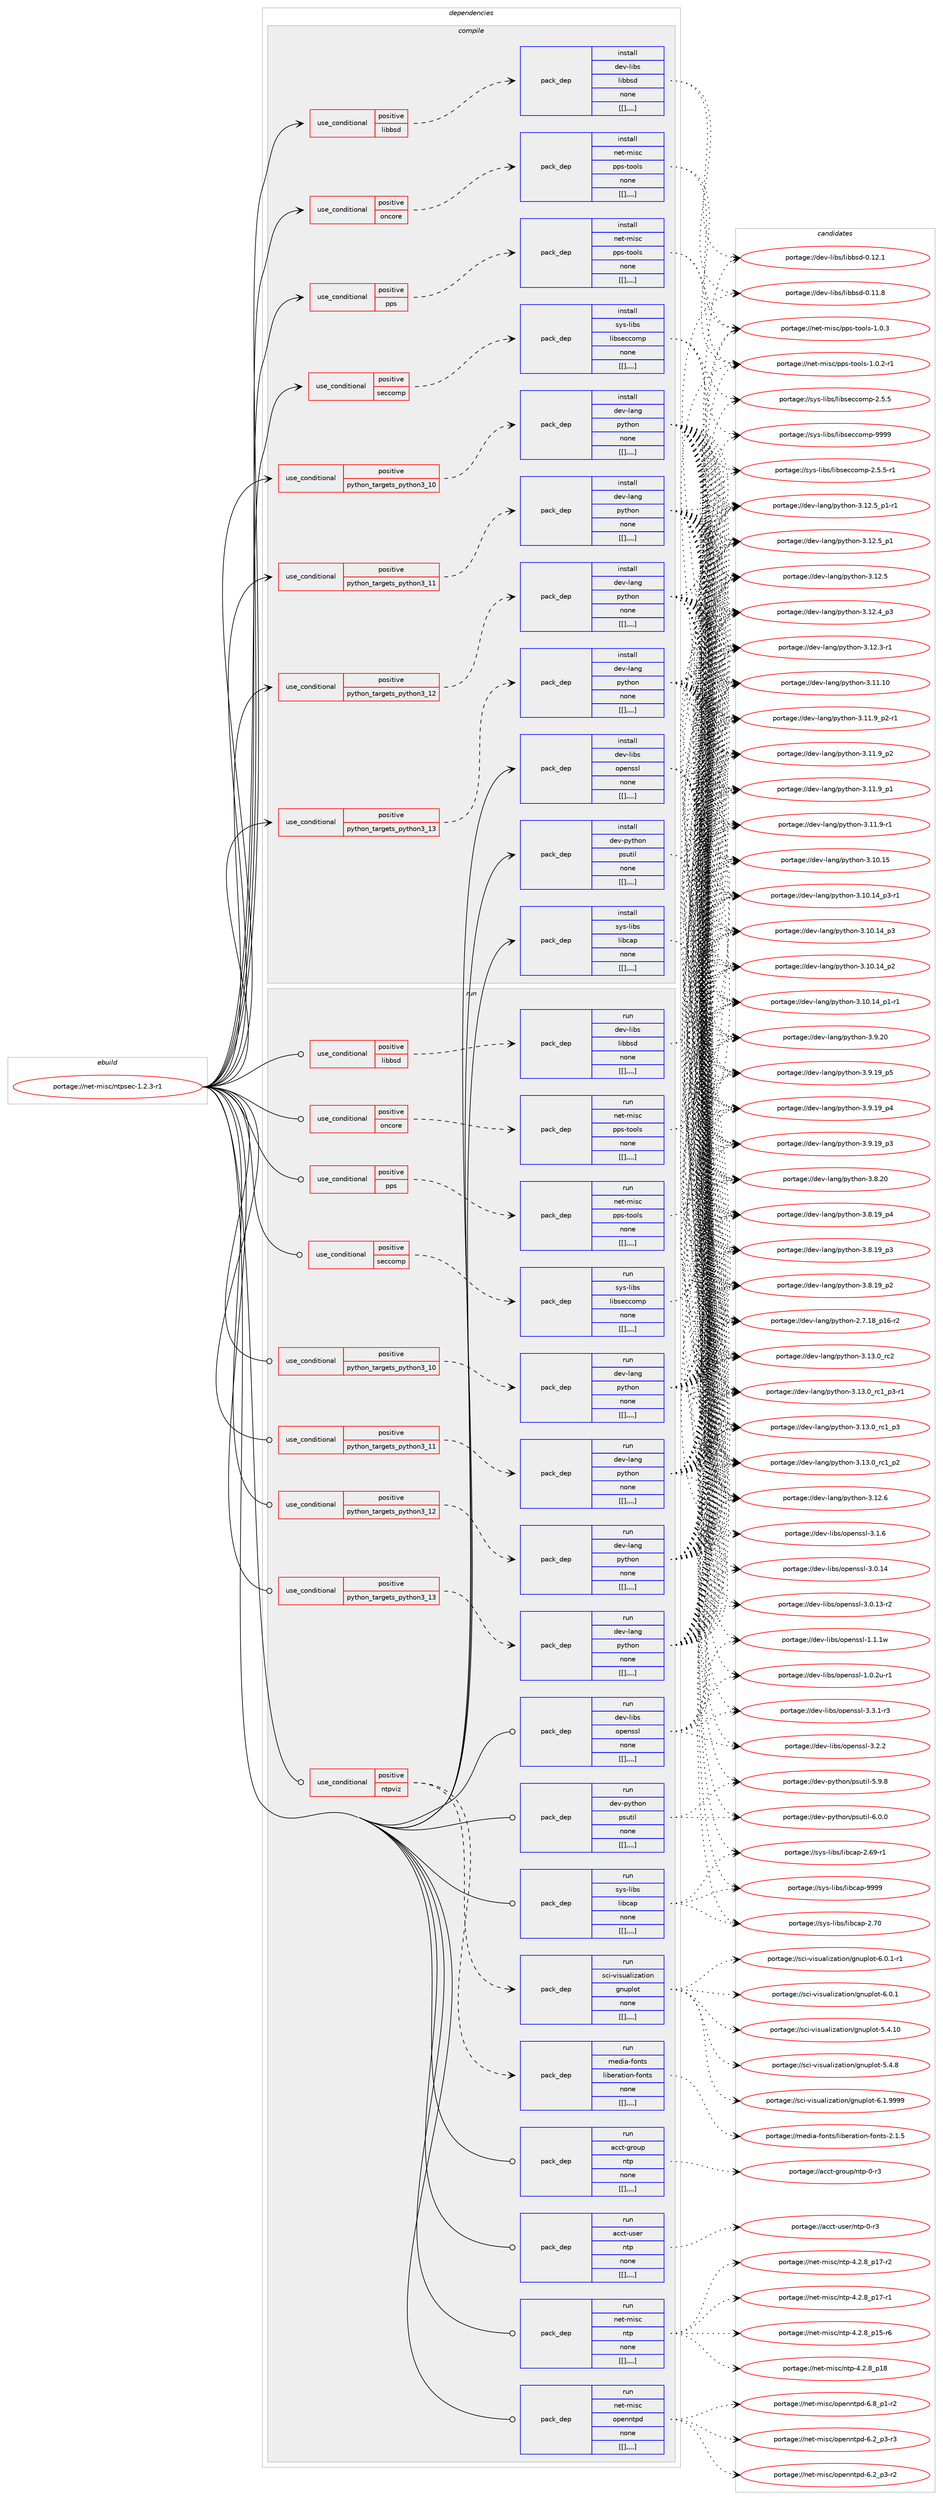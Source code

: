 digraph prolog {

# *************
# Graph options
# *************

newrank=true;
concentrate=true;
compound=true;
graph [rankdir=LR,fontname=Helvetica,fontsize=10,ranksep=1.5];#, ranksep=2.5, nodesep=0.2];
edge  [arrowhead=vee];
node  [fontname=Helvetica,fontsize=10];

# **********
# The ebuild
# **********

subgraph cluster_leftcol {
color=gray;
label=<<i>ebuild</i>>;
id [label="portage://net-misc/ntpsec-1.2.3-r1", color=red, width=4, href="../net-misc/ntpsec-1.2.3-r1.svg"];
}

# ****************
# The dependencies
# ****************

subgraph cluster_midcol {
color=gray;
label=<<i>dependencies</i>>;
subgraph cluster_compile {
fillcolor="#eeeeee";
style=filled;
label=<<i>compile</i>>;
subgraph cond102271 {
dependency390124 [label=<<TABLE BORDER="0" CELLBORDER="1" CELLSPACING="0" CELLPADDING="4"><TR><TD ROWSPAN="3" CELLPADDING="10">use_conditional</TD></TR><TR><TD>positive</TD></TR><TR><TD>libbsd</TD></TR></TABLE>>, shape=none, color=red];
subgraph pack285011 {
dependency390125 [label=<<TABLE BORDER="0" CELLBORDER="1" CELLSPACING="0" CELLPADDING="4" WIDTH="220"><TR><TD ROWSPAN="6" CELLPADDING="30">pack_dep</TD></TR><TR><TD WIDTH="110">install</TD></TR><TR><TD>dev-libs</TD></TR><TR><TD>libbsd</TD></TR><TR><TD>none</TD></TR><TR><TD>[[],,,,]</TD></TR></TABLE>>, shape=none, color=blue];
}
dependency390124:e -> dependency390125:w [weight=20,style="dashed",arrowhead="vee"];
}
id:e -> dependency390124:w [weight=20,style="solid",arrowhead="vee"];
subgraph cond102272 {
dependency390126 [label=<<TABLE BORDER="0" CELLBORDER="1" CELLSPACING="0" CELLPADDING="4"><TR><TD ROWSPAN="3" CELLPADDING="10">use_conditional</TD></TR><TR><TD>positive</TD></TR><TR><TD>oncore</TD></TR></TABLE>>, shape=none, color=red];
subgraph pack285012 {
dependency390127 [label=<<TABLE BORDER="0" CELLBORDER="1" CELLSPACING="0" CELLPADDING="4" WIDTH="220"><TR><TD ROWSPAN="6" CELLPADDING="30">pack_dep</TD></TR><TR><TD WIDTH="110">install</TD></TR><TR><TD>net-misc</TD></TR><TR><TD>pps-tools</TD></TR><TR><TD>none</TD></TR><TR><TD>[[],,,,]</TD></TR></TABLE>>, shape=none, color=blue];
}
dependency390126:e -> dependency390127:w [weight=20,style="dashed",arrowhead="vee"];
}
id:e -> dependency390126:w [weight=20,style="solid",arrowhead="vee"];
subgraph cond102273 {
dependency390128 [label=<<TABLE BORDER="0" CELLBORDER="1" CELLSPACING="0" CELLPADDING="4"><TR><TD ROWSPAN="3" CELLPADDING="10">use_conditional</TD></TR><TR><TD>positive</TD></TR><TR><TD>pps</TD></TR></TABLE>>, shape=none, color=red];
subgraph pack285013 {
dependency390129 [label=<<TABLE BORDER="0" CELLBORDER="1" CELLSPACING="0" CELLPADDING="4" WIDTH="220"><TR><TD ROWSPAN="6" CELLPADDING="30">pack_dep</TD></TR><TR><TD WIDTH="110">install</TD></TR><TR><TD>net-misc</TD></TR><TR><TD>pps-tools</TD></TR><TR><TD>none</TD></TR><TR><TD>[[],,,,]</TD></TR></TABLE>>, shape=none, color=blue];
}
dependency390128:e -> dependency390129:w [weight=20,style="dashed",arrowhead="vee"];
}
id:e -> dependency390128:w [weight=20,style="solid",arrowhead="vee"];
subgraph cond102274 {
dependency390130 [label=<<TABLE BORDER="0" CELLBORDER="1" CELLSPACING="0" CELLPADDING="4"><TR><TD ROWSPAN="3" CELLPADDING="10">use_conditional</TD></TR><TR><TD>positive</TD></TR><TR><TD>python_targets_python3_10</TD></TR></TABLE>>, shape=none, color=red];
subgraph pack285014 {
dependency390131 [label=<<TABLE BORDER="0" CELLBORDER="1" CELLSPACING="0" CELLPADDING="4" WIDTH="220"><TR><TD ROWSPAN="6" CELLPADDING="30">pack_dep</TD></TR><TR><TD WIDTH="110">install</TD></TR><TR><TD>dev-lang</TD></TR><TR><TD>python</TD></TR><TR><TD>none</TD></TR><TR><TD>[[],,,,]</TD></TR></TABLE>>, shape=none, color=blue];
}
dependency390130:e -> dependency390131:w [weight=20,style="dashed",arrowhead="vee"];
}
id:e -> dependency390130:w [weight=20,style="solid",arrowhead="vee"];
subgraph cond102275 {
dependency390132 [label=<<TABLE BORDER="0" CELLBORDER="1" CELLSPACING="0" CELLPADDING="4"><TR><TD ROWSPAN="3" CELLPADDING="10">use_conditional</TD></TR><TR><TD>positive</TD></TR><TR><TD>python_targets_python3_11</TD></TR></TABLE>>, shape=none, color=red];
subgraph pack285015 {
dependency390133 [label=<<TABLE BORDER="0" CELLBORDER="1" CELLSPACING="0" CELLPADDING="4" WIDTH="220"><TR><TD ROWSPAN="6" CELLPADDING="30">pack_dep</TD></TR><TR><TD WIDTH="110">install</TD></TR><TR><TD>dev-lang</TD></TR><TR><TD>python</TD></TR><TR><TD>none</TD></TR><TR><TD>[[],,,,]</TD></TR></TABLE>>, shape=none, color=blue];
}
dependency390132:e -> dependency390133:w [weight=20,style="dashed",arrowhead="vee"];
}
id:e -> dependency390132:w [weight=20,style="solid",arrowhead="vee"];
subgraph cond102276 {
dependency390134 [label=<<TABLE BORDER="0" CELLBORDER="1" CELLSPACING="0" CELLPADDING="4"><TR><TD ROWSPAN="3" CELLPADDING="10">use_conditional</TD></TR><TR><TD>positive</TD></TR><TR><TD>python_targets_python3_12</TD></TR></TABLE>>, shape=none, color=red];
subgraph pack285016 {
dependency390135 [label=<<TABLE BORDER="0" CELLBORDER="1" CELLSPACING="0" CELLPADDING="4" WIDTH="220"><TR><TD ROWSPAN="6" CELLPADDING="30">pack_dep</TD></TR><TR><TD WIDTH="110">install</TD></TR><TR><TD>dev-lang</TD></TR><TR><TD>python</TD></TR><TR><TD>none</TD></TR><TR><TD>[[],,,,]</TD></TR></TABLE>>, shape=none, color=blue];
}
dependency390134:e -> dependency390135:w [weight=20,style="dashed",arrowhead="vee"];
}
id:e -> dependency390134:w [weight=20,style="solid",arrowhead="vee"];
subgraph cond102277 {
dependency390136 [label=<<TABLE BORDER="0" CELLBORDER="1" CELLSPACING="0" CELLPADDING="4"><TR><TD ROWSPAN="3" CELLPADDING="10">use_conditional</TD></TR><TR><TD>positive</TD></TR><TR><TD>python_targets_python3_13</TD></TR></TABLE>>, shape=none, color=red];
subgraph pack285017 {
dependency390137 [label=<<TABLE BORDER="0" CELLBORDER="1" CELLSPACING="0" CELLPADDING="4" WIDTH="220"><TR><TD ROWSPAN="6" CELLPADDING="30">pack_dep</TD></TR><TR><TD WIDTH="110">install</TD></TR><TR><TD>dev-lang</TD></TR><TR><TD>python</TD></TR><TR><TD>none</TD></TR><TR><TD>[[],,,,]</TD></TR></TABLE>>, shape=none, color=blue];
}
dependency390136:e -> dependency390137:w [weight=20,style="dashed",arrowhead="vee"];
}
id:e -> dependency390136:w [weight=20,style="solid",arrowhead="vee"];
subgraph cond102278 {
dependency390138 [label=<<TABLE BORDER="0" CELLBORDER="1" CELLSPACING="0" CELLPADDING="4"><TR><TD ROWSPAN="3" CELLPADDING="10">use_conditional</TD></TR><TR><TD>positive</TD></TR><TR><TD>seccomp</TD></TR></TABLE>>, shape=none, color=red];
subgraph pack285018 {
dependency390139 [label=<<TABLE BORDER="0" CELLBORDER="1" CELLSPACING="0" CELLPADDING="4" WIDTH="220"><TR><TD ROWSPAN="6" CELLPADDING="30">pack_dep</TD></TR><TR><TD WIDTH="110">install</TD></TR><TR><TD>sys-libs</TD></TR><TR><TD>libseccomp</TD></TR><TR><TD>none</TD></TR><TR><TD>[[],,,,]</TD></TR></TABLE>>, shape=none, color=blue];
}
dependency390138:e -> dependency390139:w [weight=20,style="dashed",arrowhead="vee"];
}
id:e -> dependency390138:w [weight=20,style="solid",arrowhead="vee"];
subgraph pack285019 {
dependency390140 [label=<<TABLE BORDER="0" CELLBORDER="1" CELLSPACING="0" CELLPADDING="4" WIDTH="220"><TR><TD ROWSPAN="6" CELLPADDING="30">pack_dep</TD></TR><TR><TD WIDTH="110">install</TD></TR><TR><TD>dev-libs</TD></TR><TR><TD>openssl</TD></TR><TR><TD>none</TD></TR><TR><TD>[[],,,,]</TD></TR></TABLE>>, shape=none, color=blue];
}
id:e -> dependency390140:w [weight=20,style="solid",arrowhead="vee"];
subgraph pack285020 {
dependency390141 [label=<<TABLE BORDER="0" CELLBORDER="1" CELLSPACING="0" CELLPADDING="4" WIDTH="220"><TR><TD ROWSPAN="6" CELLPADDING="30">pack_dep</TD></TR><TR><TD WIDTH="110">install</TD></TR><TR><TD>dev-python</TD></TR><TR><TD>psutil</TD></TR><TR><TD>none</TD></TR><TR><TD>[[],,,,]</TD></TR></TABLE>>, shape=none, color=blue];
}
id:e -> dependency390141:w [weight=20,style="solid",arrowhead="vee"];
subgraph pack285021 {
dependency390142 [label=<<TABLE BORDER="0" CELLBORDER="1" CELLSPACING="0" CELLPADDING="4" WIDTH="220"><TR><TD ROWSPAN="6" CELLPADDING="30">pack_dep</TD></TR><TR><TD WIDTH="110">install</TD></TR><TR><TD>sys-libs</TD></TR><TR><TD>libcap</TD></TR><TR><TD>none</TD></TR><TR><TD>[[],,,,]</TD></TR></TABLE>>, shape=none, color=blue];
}
id:e -> dependency390142:w [weight=20,style="solid",arrowhead="vee"];
}
subgraph cluster_compileandrun {
fillcolor="#eeeeee";
style=filled;
label=<<i>compile and run</i>>;
}
subgraph cluster_run {
fillcolor="#eeeeee";
style=filled;
label=<<i>run</i>>;
subgraph cond102279 {
dependency390143 [label=<<TABLE BORDER="0" CELLBORDER="1" CELLSPACING="0" CELLPADDING="4"><TR><TD ROWSPAN="3" CELLPADDING="10">use_conditional</TD></TR><TR><TD>positive</TD></TR><TR><TD>libbsd</TD></TR></TABLE>>, shape=none, color=red];
subgraph pack285022 {
dependency390144 [label=<<TABLE BORDER="0" CELLBORDER="1" CELLSPACING="0" CELLPADDING="4" WIDTH="220"><TR><TD ROWSPAN="6" CELLPADDING="30">pack_dep</TD></TR><TR><TD WIDTH="110">run</TD></TR><TR><TD>dev-libs</TD></TR><TR><TD>libbsd</TD></TR><TR><TD>none</TD></TR><TR><TD>[[],,,,]</TD></TR></TABLE>>, shape=none, color=blue];
}
dependency390143:e -> dependency390144:w [weight=20,style="dashed",arrowhead="vee"];
}
id:e -> dependency390143:w [weight=20,style="solid",arrowhead="odot"];
subgraph cond102280 {
dependency390145 [label=<<TABLE BORDER="0" CELLBORDER="1" CELLSPACING="0" CELLPADDING="4"><TR><TD ROWSPAN="3" CELLPADDING="10">use_conditional</TD></TR><TR><TD>positive</TD></TR><TR><TD>ntpviz</TD></TR></TABLE>>, shape=none, color=red];
subgraph pack285023 {
dependency390146 [label=<<TABLE BORDER="0" CELLBORDER="1" CELLSPACING="0" CELLPADDING="4" WIDTH="220"><TR><TD ROWSPAN="6" CELLPADDING="30">pack_dep</TD></TR><TR><TD WIDTH="110">run</TD></TR><TR><TD>media-fonts</TD></TR><TR><TD>liberation-fonts</TD></TR><TR><TD>none</TD></TR><TR><TD>[[],,,,]</TD></TR></TABLE>>, shape=none, color=blue];
}
dependency390145:e -> dependency390146:w [weight=20,style="dashed",arrowhead="vee"];
subgraph pack285024 {
dependency390147 [label=<<TABLE BORDER="0" CELLBORDER="1" CELLSPACING="0" CELLPADDING="4" WIDTH="220"><TR><TD ROWSPAN="6" CELLPADDING="30">pack_dep</TD></TR><TR><TD WIDTH="110">run</TD></TR><TR><TD>sci-visualization</TD></TR><TR><TD>gnuplot</TD></TR><TR><TD>none</TD></TR><TR><TD>[[],,,,]</TD></TR></TABLE>>, shape=none, color=blue];
}
dependency390145:e -> dependency390147:w [weight=20,style="dashed",arrowhead="vee"];
}
id:e -> dependency390145:w [weight=20,style="solid",arrowhead="odot"];
subgraph cond102281 {
dependency390148 [label=<<TABLE BORDER="0" CELLBORDER="1" CELLSPACING="0" CELLPADDING="4"><TR><TD ROWSPAN="3" CELLPADDING="10">use_conditional</TD></TR><TR><TD>positive</TD></TR><TR><TD>oncore</TD></TR></TABLE>>, shape=none, color=red];
subgraph pack285025 {
dependency390149 [label=<<TABLE BORDER="0" CELLBORDER="1" CELLSPACING="0" CELLPADDING="4" WIDTH="220"><TR><TD ROWSPAN="6" CELLPADDING="30">pack_dep</TD></TR><TR><TD WIDTH="110">run</TD></TR><TR><TD>net-misc</TD></TR><TR><TD>pps-tools</TD></TR><TR><TD>none</TD></TR><TR><TD>[[],,,,]</TD></TR></TABLE>>, shape=none, color=blue];
}
dependency390148:e -> dependency390149:w [weight=20,style="dashed",arrowhead="vee"];
}
id:e -> dependency390148:w [weight=20,style="solid",arrowhead="odot"];
subgraph cond102282 {
dependency390150 [label=<<TABLE BORDER="0" CELLBORDER="1" CELLSPACING="0" CELLPADDING="4"><TR><TD ROWSPAN="3" CELLPADDING="10">use_conditional</TD></TR><TR><TD>positive</TD></TR><TR><TD>pps</TD></TR></TABLE>>, shape=none, color=red];
subgraph pack285026 {
dependency390151 [label=<<TABLE BORDER="0" CELLBORDER="1" CELLSPACING="0" CELLPADDING="4" WIDTH="220"><TR><TD ROWSPAN="6" CELLPADDING="30">pack_dep</TD></TR><TR><TD WIDTH="110">run</TD></TR><TR><TD>net-misc</TD></TR><TR><TD>pps-tools</TD></TR><TR><TD>none</TD></TR><TR><TD>[[],,,,]</TD></TR></TABLE>>, shape=none, color=blue];
}
dependency390150:e -> dependency390151:w [weight=20,style="dashed",arrowhead="vee"];
}
id:e -> dependency390150:w [weight=20,style="solid",arrowhead="odot"];
subgraph cond102283 {
dependency390152 [label=<<TABLE BORDER="0" CELLBORDER="1" CELLSPACING="0" CELLPADDING="4"><TR><TD ROWSPAN="3" CELLPADDING="10">use_conditional</TD></TR><TR><TD>positive</TD></TR><TR><TD>python_targets_python3_10</TD></TR></TABLE>>, shape=none, color=red];
subgraph pack285027 {
dependency390153 [label=<<TABLE BORDER="0" CELLBORDER="1" CELLSPACING="0" CELLPADDING="4" WIDTH="220"><TR><TD ROWSPAN="6" CELLPADDING="30">pack_dep</TD></TR><TR><TD WIDTH="110">run</TD></TR><TR><TD>dev-lang</TD></TR><TR><TD>python</TD></TR><TR><TD>none</TD></TR><TR><TD>[[],,,,]</TD></TR></TABLE>>, shape=none, color=blue];
}
dependency390152:e -> dependency390153:w [weight=20,style="dashed",arrowhead="vee"];
}
id:e -> dependency390152:w [weight=20,style="solid",arrowhead="odot"];
subgraph cond102284 {
dependency390154 [label=<<TABLE BORDER="0" CELLBORDER="1" CELLSPACING="0" CELLPADDING="4"><TR><TD ROWSPAN="3" CELLPADDING="10">use_conditional</TD></TR><TR><TD>positive</TD></TR><TR><TD>python_targets_python3_11</TD></TR></TABLE>>, shape=none, color=red];
subgraph pack285028 {
dependency390155 [label=<<TABLE BORDER="0" CELLBORDER="1" CELLSPACING="0" CELLPADDING="4" WIDTH="220"><TR><TD ROWSPAN="6" CELLPADDING="30">pack_dep</TD></TR><TR><TD WIDTH="110">run</TD></TR><TR><TD>dev-lang</TD></TR><TR><TD>python</TD></TR><TR><TD>none</TD></TR><TR><TD>[[],,,,]</TD></TR></TABLE>>, shape=none, color=blue];
}
dependency390154:e -> dependency390155:w [weight=20,style="dashed",arrowhead="vee"];
}
id:e -> dependency390154:w [weight=20,style="solid",arrowhead="odot"];
subgraph cond102285 {
dependency390156 [label=<<TABLE BORDER="0" CELLBORDER="1" CELLSPACING="0" CELLPADDING="4"><TR><TD ROWSPAN="3" CELLPADDING="10">use_conditional</TD></TR><TR><TD>positive</TD></TR><TR><TD>python_targets_python3_12</TD></TR></TABLE>>, shape=none, color=red];
subgraph pack285029 {
dependency390157 [label=<<TABLE BORDER="0" CELLBORDER="1" CELLSPACING="0" CELLPADDING="4" WIDTH="220"><TR><TD ROWSPAN="6" CELLPADDING="30">pack_dep</TD></TR><TR><TD WIDTH="110">run</TD></TR><TR><TD>dev-lang</TD></TR><TR><TD>python</TD></TR><TR><TD>none</TD></TR><TR><TD>[[],,,,]</TD></TR></TABLE>>, shape=none, color=blue];
}
dependency390156:e -> dependency390157:w [weight=20,style="dashed",arrowhead="vee"];
}
id:e -> dependency390156:w [weight=20,style="solid",arrowhead="odot"];
subgraph cond102286 {
dependency390158 [label=<<TABLE BORDER="0" CELLBORDER="1" CELLSPACING="0" CELLPADDING="4"><TR><TD ROWSPAN="3" CELLPADDING="10">use_conditional</TD></TR><TR><TD>positive</TD></TR><TR><TD>python_targets_python3_13</TD></TR></TABLE>>, shape=none, color=red];
subgraph pack285030 {
dependency390159 [label=<<TABLE BORDER="0" CELLBORDER="1" CELLSPACING="0" CELLPADDING="4" WIDTH="220"><TR><TD ROWSPAN="6" CELLPADDING="30">pack_dep</TD></TR><TR><TD WIDTH="110">run</TD></TR><TR><TD>dev-lang</TD></TR><TR><TD>python</TD></TR><TR><TD>none</TD></TR><TR><TD>[[],,,,]</TD></TR></TABLE>>, shape=none, color=blue];
}
dependency390158:e -> dependency390159:w [weight=20,style="dashed",arrowhead="vee"];
}
id:e -> dependency390158:w [weight=20,style="solid",arrowhead="odot"];
subgraph cond102287 {
dependency390160 [label=<<TABLE BORDER="0" CELLBORDER="1" CELLSPACING="0" CELLPADDING="4"><TR><TD ROWSPAN="3" CELLPADDING="10">use_conditional</TD></TR><TR><TD>positive</TD></TR><TR><TD>seccomp</TD></TR></TABLE>>, shape=none, color=red];
subgraph pack285031 {
dependency390161 [label=<<TABLE BORDER="0" CELLBORDER="1" CELLSPACING="0" CELLPADDING="4" WIDTH="220"><TR><TD ROWSPAN="6" CELLPADDING="30">pack_dep</TD></TR><TR><TD WIDTH="110">run</TD></TR><TR><TD>sys-libs</TD></TR><TR><TD>libseccomp</TD></TR><TR><TD>none</TD></TR><TR><TD>[[],,,,]</TD></TR></TABLE>>, shape=none, color=blue];
}
dependency390160:e -> dependency390161:w [weight=20,style="dashed",arrowhead="vee"];
}
id:e -> dependency390160:w [weight=20,style="solid",arrowhead="odot"];
subgraph pack285032 {
dependency390162 [label=<<TABLE BORDER="0" CELLBORDER="1" CELLSPACING="0" CELLPADDING="4" WIDTH="220"><TR><TD ROWSPAN="6" CELLPADDING="30">pack_dep</TD></TR><TR><TD WIDTH="110">run</TD></TR><TR><TD>acct-group</TD></TR><TR><TD>ntp</TD></TR><TR><TD>none</TD></TR><TR><TD>[[],,,,]</TD></TR></TABLE>>, shape=none, color=blue];
}
id:e -> dependency390162:w [weight=20,style="solid",arrowhead="odot"];
subgraph pack285033 {
dependency390163 [label=<<TABLE BORDER="0" CELLBORDER="1" CELLSPACING="0" CELLPADDING="4" WIDTH="220"><TR><TD ROWSPAN="6" CELLPADDING="30">pack_dep</TD></TR><TR><TD WIDTH="110">run</TD></TR><TR><TD>acct-user</TD></TR><TR><TD>ntp</TD></TR><TR><TD>none</TD></TR><TR><TD>[[],,,,]</TD></TR></TABLE>>, shape=none, color=blue];
}
id:e -> dependency390163:w [weight=20,style="solid",arrowhead="odot"];
subgraph pack285034 {
dependency390164 [label=<<TABLE BORDER="0" CELLBORDER="1" CELLSPACING="0" CELLPADDING="4" WIDTH="220"><TR><TD ROWSPAN="6" CELLPADDING="30">pack_dep</TD></TR><TR><TD WIDTH="110">run</TD></TR><TR><TD>dev-libs</TD></TR><TR><TD>openssl</TD></TR><TR><TD>none</TD></TR><TR><TD>[[],,,,]</TD></TR></TABLE>>, shape=none, color=blue];
}
id:e -> dependency390164:w [weight=20,style="solid",arrowhead="odot"];
subgraph pack285035 {
dependency390165 [label=<<TABLE BORDER="0" CELLBORDER="1" CELLSPACING="0" CELLPADDING="4" WIDTH="220"><TR><TD ROWSPAN="6" CELLPADDING="30">pack_dep</TD></TR><TR><TD WIDTH="110">run</TD></TR><TR><TD>dev-python</TD></TR><TR><TD>psutil</TD></TR><TR><TD>none</TD></TR><TR><TD>[[],,,,]</TD></TR></TABLE>>, shape=none, color=blue];
}
id:e -> dependency390165:w [weight=20,style="solid",arrowhead="odot"];
subgraph pack285036 {
dependency390166 [label=<<TABLE BORDER="0" CELLBORDER="1" CELLSPACING="0" CELLPADDING="4" WIDTH="220"><TR><TD ROWSPAN="6" CELLPADDING="30">pack_dep</TD></TR><TR><TD WIDTH="110">run</TD></TR><TR><TD>sys-libs</TD></TR><TR><TD>libcap</TD></TR><TR><TD>none</TD></TR><TR><TD>[[],,,,]</TD></TR></TABLE>>, shape=none, color=blue];
}
id:e -> dependency390166:w [weight=20,style="solid",arrowhead="odot"];
subgraph pack285037 {
dependency390167 [label=<<TABLE BORDER="0" CELLBORDER="1" CELLSPACING="0" CELLPADDING="4" WIDTH="220"><TR><TD ROWSPAN="6" CELLPADDING="30">pack_dep</TD></TR><TR><TD WIDTH="110">run</TD></TR><TR><TD>net-misc</TD></TR><TR><TD>ntp</TD></TR><TR><TD>none</TD></TR><TR><TD>[[],,,,]</TD></TR></TABLE>>, shape=none, color=blue];
}
id:e -> dependency390167:w [weight=20,style="solid",arrowhead="odot"];
subgraph pack285038 {
dependency390168 [label=<<TABLE BORDER="0" CELLBORDER="1" CELLSPACING="0" CELLPADDING="4" WIDTH="220"><TR><TD ROWSPAN="6" CELLPADDING="30">pack_dep</TD></TR><TR><TD WIDTH="110">run</TD></TR><TR><TD>net-misc</TD></TR><TR><TD>openntpd</TD></TR><TR><TD>none</TD></TR><TR><TD>[[],,,,]</TD></TR></TABLE>>, shape=none, color=blue];
}
id:e -> dependency390168:w [weight=20,style="solid",arrowhead="odot"];
}
}

# **************
# The candidates
# **************

subgraph cluster_choices {
rank=same;
color=gray;
label=<<i>candidates</i>>;

subgraph choice285011 {
color=black;
nodesep=1;
choice100101118451081059811547108105989811510045484649504649 [label="portage://dev-libs/libbsd-0.12.1", color=red, width=4,href="../dev-libs/libbsd-0.12.1.svg"];
choice100101118451081059811547108105989811510045484649494656 [label="portage://dev-libs/libbsd-0.11.8", color=red, width=4,href="../dev-libs/libbsd-0.11.8.svg"];
dependency390125:e -> choice100101118451081059811547108105989811510045484649504649:w [style=dotted,weight="100"];
dependency390125:e -> choice100101118451081059811547108105989811510045484649494656:w [style=dotted,weight="100"];
}
subgraph choice285012 {
color=black;
nodesep=1;
choice11010111645109105115994711211211545116111111108115454946484651 [label="portage://net-misc/pps-tools-1.0.3", color=red, width=4,href="../net-misc/pps-tools-1.0.3.svg"];
choice110101116451091051159947112112115451161111111081154549464846504511449 [label="portage://net-misc/pps-tools-1.0.2-r1", color=red, width=4,href="../net-misc/pps-tools-1.0.2-r1.svg"];
dependency390127:e -> choice11010111645109105115994711211211545116111111108115454946484651:w [style=dotted,weight="100"];
dependency390127:e -> choice110101116451091051159947112112115451161111111081154549464846504511449:w [style=dotted,weight="100"];
}
subgraph choice285013 {
color=black;
nodesep=1;
choice11010111645109105115994711211211545116111111108115454946484651 [label="portage://net-misc/pps-tools-1.0.3", color=red, width=4,href="../net-misc/pps-tools-1.0.3.svg"];
choice110101116451091051159947112112115451161111111081154549464846504511449 [label="portage://net-misc/pps-tools-1.0.2-r1", color=red, width=4,href="../net-misc/pps-tools-1.0.2-r1.svg"];
dependency390129:e -> choice11010111645109105115994711211211545116111111108115454946484651:w [style=dotted,weight="100"];
dependency390129:e -> choice110101116451091051159947112112115451161111111081154549464846504511449:w [style=dotted,weight="100"];
}
subgraph choice285014 {
color=black;
nodesep=1;
choice10010111845108971101034711212111610411111045514649514648951149950 [label="portage://dev-lang/python-3.13.0_rc2", color=red, width=4,href="../dev-lang/python-3.13.0_rc2.svg"];
choice1001011184510897110103471121211161041111104551464951464895114994995112514511449 [label="portage://dev-lang/python-3.13.0_rc1_p3-r1", color=red, width=4,href="../dev-lang/python-3.13.0_rc1_p3-r1.svg"];
choice100101118451089711010347112121116104111110455146495146489511499499511251 [label="portage://dev-lang/python-3.13.0_rc1_p3", color=red, width=4,href="../dev-lang/python-3.13.0_rc1_p3.svg"];
choice100101118451089711010347112121116104111110455146495146489511499499511250 [label="portage://dev-lang/python-3.13.0_rc1_p2", color=red, width=4,href="../dev-lang/python-3.13.0_rc1_p2.svg"];
choice10010111845108971101034711212111610411111045514649504654 [label="portage://dev-lang/python-3.12.6", color=red, width=4,href="../dev-lang/python-3.12.6.svg"];
choice1001011184510897110103471121211161041111104551464950465395112494511449 [label="portage://dev-lang/python-3.12.5_p1-r1", color=red, width=4,href="../dev-lang/python-3.12.5_p1-r1.svg"];
choice100101118451089711010347112121116104111110455146495046539511249 [label="portage://dev-lang/python-3.12.5_p1", color=red, width=4,href="../dev-lang/python-3.12.5_p1.svg"];
choice10010111845108971101034711212111610411111045514649504653 [label="portage://dev-lang/python-3.12.5", color=red, width=4,href="../dev-lang/python-3.12.5.svg"];
choice100101118451089711010347112121116104111110455146495046529511251 [label="portage://dev-lang/python-3.12.4_p3", color=red, width=4,href="../dev-lang/python-3.12.4_p3.svg"];
choice100101118451089711010347112121116104111110455146495046514511449 [label="portage://dev-lang/python-3.12.3-r1", color=red, width=4,href="../dev-lang/python-3.12.3-r1.svg"];
choice1001011184510897110103471121211161041111104551464949464948 [label="portage://dev-lang/python-3.11.10", color=red, width=4,href="../dev-lang/python-3.11.10.svg"];
choice1001011184510897110103471121211161041111104551464949465795112504511449 [label="portage://dev-lang/python-3.11.9_p2-r1", color=red, width=4,href="../dev-lang/python-3.11.9_p2-r1.svg"];
choice100101118451089711010347112121116104111110455146494946579511250 [label="portage://dev-lang/python-3.11.9_p2", color=red, width=4,href="../dev-lang/python-3.11.9_p2.svg"];
choice100101118451089711010347112121116104111110455146494946579511249 [label="portage://dev-lang/python-3.11.9_p1", color=red, width=4,href="../dev-lang/python-3.11.9_p1.svg"];
choice100101118451089711010347112121116104111110455146494946574511449 [label="portage://dev-lang/python-3.11.9-r1", color=red, width=4,href="../dev-lang/python-3.11.9-r1.svg"];
choice1001011184510897110103471121211161041111104551464948464953 [label="portage://dev-lang/python-3.10.15", color=red, width=4,href="../dev-lang/python-3.10.15.svg"];
choice100101118451089711010347112121116104111110455146494846495295112514511449 [label="portage://dev-lang/python-3.10.14_p3-r1", color=red, width=4,href="../dev-lang/python-3.10.14_p3-r1.svg"];
choice10010111845108971101034711212111610411111045514649484649529511251 [label="portage://dev-lang/python-3.10.14_p3", color=red, width=4,href="../dev-lang/python-3.10.14_p3.svg"];
choice10010111845108971101034711212111610411111045514649484649529511250 [label="portage://dev-lang/python-3.10.14_p2", color=red, width=4,href="../dev-lang/python-3.10.14_p2.svg"];
choice100101118451089711010347112121116104111110455146494846495295112494511449 [label="portage://dev-lang/python-3.10.14_p1-r1", color=red, width=4,href="../dev-lang/python-3.10.14_p1-r1.svg"];
choice10010111845108971101034711212111610411111045514657465048 [label="portage://dev-lang/python-3.9.20", color=red, width=4,href="../dev-lang/python-3.9.20.svg"];
choice100101118451089711010347112121116104111110455146574649579511253 [label="portage://dev-lang/python-3.9.19_p5", color=red, width=4,href="../dev-lang/python-3.9.19_p5.svg"];
choice100101118451089711010347112121116104111110455146574649579511252 [label="portage://dev-lang/python-3.9.19_p4", color=red, width=4,href="../dev-lang/python-3.9.19_p4.svg"];
choice100101118451089711010347112121116104111110455146574649579511251 [label="portage://dev-lang/python-3.9.19_p3", color=red, width=4,href="../dev-lang/python-3.9.19_p3.svg"];
choice10010111845108971101034711212111610411111045514656465048 [label="portage://dev-lang/python-3.8.20", color=red, width=4,href="../dev-lang/python-3.8.20.svg"];
choice100101118451089711010347112121116104111110455146564649579511252 [label="portage://dev-lang/python-3.8.19_p4", color=red, width=4,href="../dev-lang/python-3.8.19_p4.svg"];
choice100101118451089711010347112121116104111110455146564649579511251 [label="portage://dev-lang/python-3.8.19_p3", color=red, width=4,href="../dev-lang/python-3.8.19_p3.svg"];
choice100101118451089711010347112121116104111110455146564649579511250 [label="portage://dev-lang/python-3.8.19_p2", color=red, width=4,href="../dev-lang/python-3.8.19_p2.svg"];
choice100101118451089711010347112121116104111110455046554649569511249544511450 [label="portage://dev-lang/python-2.7.18_p16-r2", color=red, width=4,href="../dev-lang/python-2.7.18_p16-r2.svg"];
dependency390131:e -> choice10010111845108971101034711212111610411111045514649514648951149950:w [style=dotted,weight="100"];
dependency390131:e -> choice1001011184510897110103471121211161041111104551464951464895114994995112514511449:w [style=dotted,weight="100"];
dependency390131:e -> choice100101118451089711010347112121116104111110455146495146489511499499511251:w [style=dotted,weight="100"];
dependency390131:e -> choice100101118451089711010347112121116104111110455146495146489511499499511250:w [style=dotted,weight="100"];
dependency390131:e -> choice10010111845108971101034711212111610411111045514649504654:w [style=dotted,weight="100"];
dependency390131:e -> choice1001011184510897110103471121211161041111104551464950465395112494511449:w [style=dotted,weight="100"];
dependency390131:e -> choice100101118451089711010347112121116104111110455146495046539511249:w [style=dotted,weight="100"];
dependency390131:e -> choice10010111845108971101034711212111610411111045514649504653:w [style=dotted,weight="100"];
dependency390131:e -> choice100101118451089711010347112121116104111110455146495046529511251:w [style=dotted,weight="100"];
dependency390131:e -> choice100101118451089711010347112121116104111110455146495046514511449:w [style=dotted,weight="100"];
dependency390131:e -> choice1001011184510897110103471121211161041111104551464949464948:w [style=dotted,weight="100"];
dependency390131:e -> choice1001011184510897110103471121211161041111104551464949465795112504511449:w [style=dotted,weight="100"];
dependency390131:e -> choice100101118451089711010347112121116104111110455146494946579511250:w [style=dotted,weight="100"];
dependency390131:e -> choice100101118451089711010347112121116104111110455146494946579511249:w [style=dotted,weight="100"];
dependency390131:e -> choice100101118451089711010347112121116104111110455146494946574511449:w [style=dotted,weight="100"];
dependency390131:e -> choice1001011184510897110103471121211161041111104551464948464953:w [style=dotted,weight="100"];
dependency390131:e -> choice100101118451089711010347112121116104111110455146494846495295112514511449:w [style=dotted,weight="100"];
dependency390131:e -> choice10010111845108971101034711212111610411111045514649484649529511251:w [style=dotted,weight="100"];
dependency390131:e -> choice10010111845108971101034711212111610411111045514649484649529511250:w [style=dotted,weight="100"];
dependency390131:e -> choice100101118451089711010347112121116104111110455146494846495295112494511449:w [style=dotted,weight="100"];
dependency390131:e -> choice10010111845108971101034711212111610411111045514657465048:w [style=dotted,weight="100"];
dependency390131:e -> choice100101118451089711010347112121116104111110455146574649579511253:w [style=dotted,weight="100"];
dependency390131:e -> choice100101118451089711010347112121116104111110455146574649579511252:w [style=dotted,weight="100"];
dependency390131:e -> choice100101118451089711010347112121116104111110455146574649579511251:w [style=dotted,weight="100"];
dependency390131:e -> choice10010111845108971101034711212111610411111045514656465048:w [style=dotted,weight="100"];
dependency390131:e -> choice100101118451089711010347112121116104111110455146564649579511252:w [style=dotted,weight="100"];
dependency390131:e -> choice100101118451089711010347112121116104111110455146564649579511251:w [style=dotted,weight="100"];
dependency390131:e -> choice100101118451089711010347112121116104111110455146564649579511250:w [style=dotted,weight="100"];
dependency390131:e -> choice100101118451089711010347112121116104111110455046554649569511249544511450:w [style=dotted,weight="100"];
}
subgraph choice285015 {
color=black;
nodesep=1;
choice10010111845108971101034711212111610411111045514649514648951149950 [label="portage://dev-lang/python-3.13.0_rc2", color=red, width=4,href="../dev-lang/python-3.13.0_rc2.svg"];
choice1001011184510897110103471121211161041111104551464951464895114994995112514511449 [label="portage://dev-lang/python-3.13.0_rc1_p3-r1", color=red, width=4,href="../dev-lang/python-3.13.0_rc1_p3-r1.svg"];
choice100101118451089711010347112121116104111110455146495146489511499499511251 [label="portage://dev-lang/python-3.13.0_rc1_p3", color=red, width=4,href="../dev-lang/python-3.13.0_rc1_p3.svg"];
choice100101118451089711010347112121116104111110455146495146489511499499511250 [label="portage://dev-lang/python-3.13.0_rc1_p2", color=red, width=4,href="../dev-lang/python-3.13.0_rc1_p2.svg"];
choice10010111845108971101034711212111610411111045514649504654 [label="portage://dev-lang/python-3.12.6", color=red, width=4,href="../dev-lang/python-3.12.6.svg"];
choice1001011184510897110103471121211161041111104551464950465395112494511449 [label="portage://dev-lang/python-3.12.5_p1-r1", color=red, width=4,href="../dev-lang/python-3.12.5_p1-r1.svg"];
choice100101118451089711010347112121116104111110455146495046539511249 [label="portage://dev-lang/python-3.12.5_p1", color=red, width=4,href="../dev-lang/python-3.12.5_p1.svg"];
choice10010111845108971101034711212111610411111045514649504653 [label="portage://dev-lang/python-3.12.5", color=red, width=4,href="../dev-lang/python-3.12.5.svg"];
choice100101118451089711010347112121116104111110455146495046529511251 [label="portage://dev-lang/python-3.12.4_p3", color=red, width=4,href="../dev-lang/python-3.12.4_p3.svg"];
choice100101118451089711010347112121116104111110455146495046514511449 [label="portage://dev-lang/python-3.12.3-r1", color=red, width=4,href="../dev-lang/python-3.12.3-r1.svg"];
choice1001011184510897110103471121211161041111104551464949464948 [label="portage://dev-lang/python-3.11.10", color=red, width=4,href="../dev-lang/python-3.11.10.svg"];
choice1001011184510897110103471121211161041111104551464949465795112504511449 [label="portage://dev-lang/python-3.11.9_p2-r1", color=red, width=4,href="../dev-lang/python-3.11.9_p2-r1.svg"];
choice100101118451089711010347112121116104111110455146494946579511250 [label="portage://dev-lang/python-3.11.9_p2", color=red, width=4,href="../dev-lang/python-3.11.9_p2.svg"];
choice100101118451089711010347112121116104111110455146494946579511249 [label="portage://dev-lang/python-3.11.9_p1", color=red, width=4,href="../dev-lang/python-3.11.9_p1.svg"];
choice100101118451089711010347112121116104111110455146494946574511449 [label="portage://dev-lang/python-3.11.9-r1", color=red, width=4,href="../dev-lang/python-3.11.9-r1.svg"];
choice1001011184510897110103471121211161041111104551464948464953 [label="portage://dev-lang/python-3.10.15", color=red, width=4,href="../dev-lang/python-3.10.15.svg"];
choice100101118451089711010347112121116104111110455146494846495295112514511449 [label="portage://dev-lang/python-3.10.14_p3-r1", color=red, width=4,href="../dev-lang/python-3.10.14_p3-r1.svg"];
choice10010111845108971101034711212111610411111045514649484649529511251 [label="portage://dev-lang/python-3.10.14_p3", color=red, width=4,href="../dev-lang/python-3.10.14_p3.svg"];
choice10010111845108971101034711212111610411111045514649484649529511250 [label="portage://dev-lang/python-3.10.14_p2", color=red, width=4,href="../dev-lang/python-3.10.14_p2.svg"];
choice100101118451089711010347112121116104111110455146494846495295112494511449 [label="portage://dev-lang/python-3.10.14_p1-r1", color=red, width=4,href="../dev-lang/python-3.10.14_p1-r1.svg"];
choice10010111845108971101034711212111610411111045514657465048 [label="portage://dev-lang/python-3.9.20", color=red, width=4,href="../dev-lang/python-3.9.20.svg"];
choice100101118451089711010347112121116104111110455146574649579511253 [label="portage://dev-lang/python-3.9.19_p5", color=red, width=4,href="../dev-lang/python-3.9.19_p5.svg"];
choice100101118451089711010347112121116104111110455146574649579511252 [label="portage://dev-lang/python-3.9.19_p4", color=red, width=4,href="../dev-lang/python-3.9.19_p4.svg"];
choice100101118451089711010347112121116104111110455146574649579511251 [label="portage://dev-lang/python-3.9.19_p3", color=red, width=4,href="../dev-lang/python-3.9.19_p3.svg"];
choice10010111845108971101034711212111610411111045514656465048 [label="portage://dev-lang/python-3.8.20", color=red, width=4,href="../dev-lang/python-3.8.20.svg"];
choice100101118451089711010347112121116104111110455146564649579511252 [label="portage://dev-lang/python-3.8.19_p4", color=red, width=4,href="../dev-lang/python-3.8.19_p4.svg"];
choice100101118451089711010347112121116104111110455146564649579511251 [label="portage://dev-lang/python-3.8.19_p3", color=red, width=4,href="../dev-lang/python-3.8.19_p3.svg"];
choice100101118451089711010347112121116104111110455146564649579511250 [label="portage://dev-lang/python-3.8.19_p2", color=red, width=4,href="../dev-lang/python-3.8.19_p2.svg"];
choice100101118451089711010347112121116104111110455046554649569511249544511450 [label="portage://dev-lang/python-2.7.18_p16-r2", color=red, width=4,href="../dev-lang/python-2.7.18_p16-r2.svg"];
dependency390133:e -> choice10010111845108971101034711212111610411111045514649514648951149950:w [style=dotted,weight="100"];
dependency390133:e -> choice1001011184510897110103471121211161041111104551464951464895114994995112514511449:w [style=dotted,weight="100"];
dependency390133:e -> choice100101118451089711010347112121116104111110455146495146489511499499511251:w [style=dotted,weight="100"];
dependency390133:e -> choice100101118451089711010347112121116104111110455146495146489511499499511250:w [style=dotted,weight="100"];
dependency390133:e -> choice10010111845108971101034711212111610411111045514649504654:w [style=dotted,weight="100"];
dependency390133:e -> choice1001011184510897110103471121211161041111104551464950465395112494511449:w [style=dotted,weight="100"];
dependency390133:e -> choice100101118451089711010347112121116104111110455146495046539511249:w [style=dotted,weight="100"];
dependency390133:e -> choice10010111845108971101034711212111610411111045514649504653:w [style=dotted,weight="100"];
dependency390133:e -> choice100101118451089711010347112121116104111110455146495046529511251:w [style=dotted,weight="100"];
dependency390133:e -> choice100101118451089711010347112121116104111110455146495046514511449:w [style=dotted,weight="100"];
dependency390133:e -> choice1001011184510897110103471121211161041111104551464949464948:w [style=dotted,weight="100"];
dependency390133:e -> choice1001011184510897110103471121211161041111104551464949465795112504511449:w [style=dotted,weight="100"];
dependency390133:e -> choice100101118451089711010347112121116104111110455146494946579511250:w [style=dotted,weight="100"];
dependency390133:e -> choice100101118451089711010347112121116104111110455146494946579511249:w [style=dotted,weight="100"];
dependency390133:e -> choice100101118451089711010347112121116104111110455146494946574511449:w [style=dotted,weight="100"];
dependency390133:e -> choice1001011184510897110103471121211161041111104551464948464953:w [style=dotted,weight="100"];
dependency390133:e -> choice100101118451089711010347112121116104111110455146494846495295112514511449:w [style=dotted,weight="100"];
dependency390133:e -> choice10010111845108971101034711212111610411111045514649484649529511251:w [style=dotted,weight="100"];
dependency390133:e -> choice10010111845108971101034711212111610411111045514649484649529511250:w [style=dotted,weight="100"];
dependency390133:e -> choice100101118451089711010347112121116104111110455146494846495295112494511449:w [style=dotted,weight="100"];
dependency390133:e -> choice10010111845108971101034711212111610411111045514657465048:w [style=dotted,weight="100"];
dependency390133:e -> choice100101118451089711010347112121116104111110455146574649579511253:w [style=dotted,weight="100"];
dependency390133:e -> choice100101118451089711010347112121116104111110455146574649579511252:w [style=dotted,weight="100"];
dependency390133:e -> choice100101118451089711010347112121116104111110455146574649579511251:w [style=dotted,weight="100"];
dependency390133:e -> choice10010111845108971101034711212111610411111045514656465048:w [style=dotted,weight="100"];
dependency390133:e -> choice100101118451089711010347112121116104111110455146564649579511252:w [style=dotted,weight="100"];
dependency390133:e -> choice100101118451089711010347112121116104111110455146564649579511251:w [style=dotted,weight="100"];
dependency390133:e -> choice100101118451089711010347112121116104111110455146564649579511250:w [style=dotted,weight="100"];
dependency390133:e -> choice100101118451089711010347112121116104111110455046554649569511249544511450:w [style=dotted,weight="100"];
}
subgraph choice285016 {
color=black;
nodesep=1;
choice10010111845108971101034711212111610411111045514649514648951149950 [label="portage://dev-lang/python-3.13.0_rc2", color=red, width=4,href="../dev-lang/python-3.13.0_rc2.svg"];
choice1001011184510897110103471121211161041111104551464951464895114994995112514511449 [label="portage://dev-lang/python-3.13.0_rc1_p3-r1", color=red, width=4,href="../dev-lang/python-3.13.0_rc1_p3-r1.svg"];
choice100101118451089711010347112121116104111110455146495146489511499499511251 [label="portage://dev-lang/python-3.13.0_rc1_p3", color=red, width=4,href="../dev-lang/python-3.13.0_rc1_p3.svg"];
choice100101118451089711010347112121116104111110455146495146489511499499511250 [label="portage://dev-lang/python-3.13.0_rc1_p2", color=red, width=4,href="../dev-lang/python-3.13.0_rc1_p2.svg"];
choice10010111845108971101034711212111610411111045514649504654 [label="portage://dev-lang/python-3.12.6", color=red, width=4,href="../dev-lang/python-3.12.6.svg"];
choice1001011184510897110103471121211161041111104551464950465395112494511449 [label="portage://dev-lang/python-3.12.5_p1-r1", color=red, width=4,href="../dev-lang/python-3.12.5_p1-r1.svg"];
choice100101118451089711010347112121116104111110455146495046539511249 [label="portage://dev-lang/python-3.12.5_p1", color=red, width=4,href="../dev-lang/python-3.12.5_p1.svg"];
choice10010111845108971101034711212111610411111045514649504653 [label="portage://dev-lang/python-3.12.5", color=red, width=4,href="../dev-lang/python-3.12.5.svg"];
choice100101118451089711010347112121116104111110455146495046529511251 [label="portage://dev-lang/python-3.12.4_p3", color=red, width=4,href="../dev-lang/python-3.12.4_p3.svg"];
choice100101118451089711010347112121116104111110455146495046514511449 [label="portage://dev-lang/python-3.12.3-r1", color=red, width=4,href="../dev-lang/python-3.12.3-r1.svg"];
choice1001011184510897110103471121211161041111104551464949464948 [label="portage://dev-lang/python-3.11.10", color=red, width=4,href="../dev-lang/python-3.11.10.svg"];
choice1001011184510897110103471121211161041111104551464949465795112504511449 [label="portage://dev-lang/python-3.11.9_p2-r1", color=red, width=4,href="../dev-lang/python-3.11.9_p2-r1.svg"];
choice100101118451089711010347112121116104111110455146494946579511250 [label="portage://dev-lang/python-3.11.9_p2", color=red, width=4,href="../dev-lang/python-3.11.9_p2.svg"];
choice100101118451089711010347112121116104111110455146494946579511249 [label="portage://dev-lang/python-3.11.9_p1", color=red, width=4,href="../dev-lang/python-3.11.9_p1.svg"];
choice100101118451089711010347112121116104111110455146494946574511449 [label="portage://dev-lang/python-3.11.9-r1", color=red, width=4,href="../dev-lang/python-3.11.9-r1.svg"];
choice1001011184510897110103471121211161041111104551464948464953 [label="portage://dev-lang/python-3.10.15", color=red, width=4,href="../dev-lang/python-3.10.15.svg"];
choice100101118451089711010347112121116104111110455146494846495295112514511449 [label="portage://dev-lang/python-3.10.14_p3-r1", color=red, width=4,href="../dev-lang/python-3.10.14_p3-r1.svg"];
choice10010111845108971101034711212111610411111045514649484649529511251 [label="portage://dev-lang/python-3.10.14_p3", color=red, width=4,href="../dev-lang/python-3.10.14_p3.svg"];
choice10010111845108971101034711212111610411111045514649484649529511250 [label="portage://dev-lang/python-3.10.14_p2", color=red, width=4,href="../dev-lang/python-3.10.14_p2.svg"];
choice100101118451089711010347112121116104111110455146494846495295112494511449 [label="portage://dev-lang/python-3.10.14_p1-r1", color=red, width=4,href="../dev-lang/python-3.10.14_p1-r1.svg"];
choice10010111845108971101034711212111610411111045514657465048 [label="portage://dev-lang/python-3.9.20", color=red, width=4,href="../dev-lang/python-3.9.20.svg"];
choice100101118451089711010347112121116104111110455146574649579511253 [label="portage://dev-lang/python-3.9.19_p5", color=red, width=4,href="../dev-lang/python-3.9.19_p5.svg"];
choice100101118451089711010347112121116104111110455146574649579511252 [label="portage://dev-lang/python-3.9.19_p4", color=red, width=4,href="../dev-lang/python-3.9.19_p4.svg"];
choice100101118451089711010347112121116104111110455146574649579511251 [label="portage://dev-lang/python-3.9.19_p3", color=red, width=4,href="../dev-lang/python-3.9.19_p3.svg"];
choice10010111845108971101034711212111610411111045514656465048 [label="portage://dev-lang/python-3.8.20", color=red, width=4,href="../dev-lang/python-3.8.20.svg"];
choice100101118451089711010347112121116104111110455146564649579511252 [label="portage://dev-lang/python-3.8.19_p4", color=red, width=4,href="../dev-lang/python-3.8.19_p4.svg"];
choice100101118451089711010347112121116104111110455146564649579511251 [label="portage://dev-lang/python-3.8.19_p3", color=red, width=4,href="../dev-lang/python-3.8.19_p3.svg"];
choice100101118451089711010347112121116104111110455146564649579511250 [label="portage://dev-lang/python-3.8.19_p2", color=red, width=4,href="../dev-lang/python-3.8.19_p2.svg"];
choice100101118451089711010347112121116104111110455046554649569511249544511450 [label="portage://dev-lang/python-2.7.18_p16-r2", color=red, width=4,href="../dev-lang/python-2.7.18_p16-r2.svg"];
dependency390135:e -> choice10010111845108971101034711212111610411111045514649514648951149950:w [style=dotted,weight="100"];
dependency390135:e -> choice1001011184510897110103471121211161041111104551464951464895114994995112514511449:w [style=dotted,weight="100"];
dependency390135:e -> choice100101118451089711010347112121116104111110455146495146489511499499511251:w [style=dotted,weight="100"];
dependency390135:e -> choice100101118451089711010347112121116104111110455146495146489511499499511250:w [style=dotted,weight="100"];
dependency390135:e -> choice10010111845108971101034711212111610411111045514649504654:w [style=dotted,weight="100"];
dependency390135:e -> choice1001011184510897110103471121211161041111104551464950465395112494511449:w [style=dotted,weight="100"];
dependency390135:e -> choice100101118451089711010347112121116104111110455146495046539511249:w [style=dotted,weight="100"];
dependency390135:e -> choice10010111845108971101034711212111610411111045514649504653:w [style=dotted,weight="100"];
dependency390135:e -> choice100101118451089711010347112121116104111110455146495046529511251:w [style=dotted,weight="100"];
dependency390135:e -> choice100101118451089711010347112121116104111110455146495046514511449:w [style=dotted,weight="100"];
dependency390135:e -> choice1001011184510897110103471121211161041111104551464949464948:w [style=dotted,weight="100"];
dependency390135:e -> choice1001011184510897110103471121211161041111104551464949465795112504511449:w [style=dotted,weight="100"];
dependency390135:e -> choice100101118451089711010347112121116104111110455146494946579511250:w [style=dotted,weight="100"];
dependency390135:e -> choice100101118451089711010347112121116104111110455146494946579511249:w [style=dotted,weight="100"];
dependency390135:e -> choice100101118451089711010347112121116104111110455146494946574511449:w [style=dotted,weight="100"];
dependency390135:e -> choice1001011184510897110103471121211161041111104551464948464953:w [style=dotted,weight="100"];
dependency390135:e -> choice100101118451089711010347112121116104111110455146494846495295112514511449:w [style=dotted,weight="100"];
dependency390135:e -> choice10010111845108971101034711212111610411111045514649484649529511251:w [style=dotted,weight="100"];
dependency390135:e -> choice10010111845108971101034711212111610411111045514649484649529511250:w [style=dotted,weight="100"];
dependency390135:e -> choice100101118451089711010347112121116104111110455146494846495295112494511449:w [style=dotted,weight="100"];
dependency390135:e -> choice10010111845108971101034711212111610411111045514657465048:w [style=dotted,weight="100"];
dependency390135:e -> choice100101118451089711010347112121116104111110455146574649579511253:w [style=dotted,weight="100"];
dependency390135:e -> choice100101118451089711010347112121116104111110455146574649579511252:w [style=dotted,weight="100"];
dependency390135:e -> choice100101118451089711010347112121116104111110455146574649579511251:w [style=dotted,weight="100"];
dependency390135:e -> choice10010111845108971101034711212111610411111045514656465048:w [style=dotted,weight="100"];
dependency390135:e -> choice100101118451089711010347112121116104111110455146564649579511252:w [style=dotted,weight="100"];
dependency390135:e -> choice100101118451089711010347112121116104111110455146564649579511251:w [style=dotted,weight="100"];
dependency390135:e -> choice100101118451089711010347112121116104111110455146564649579511250:w [style=dotted,weight="100"];
dependency390135:e -> choice100101118451089711010347112121116104111110455046554649569511249544511450:w [style=dotted,weight="100"];
}
subgraph choice285017 {
color=black;
nodesep=1;
choice10010111845108971101034711212111610411111045514649514648951149950 [label="portage://dev-lang/python-3.13.0_rc2", color=red, width=4,href="../dev-lang/python-3.13.0_rc2.svg"];
choice1001011184510897110103471121211161041111104551464951464895114994995112514511449 [label="portage://dev-lang/python-3.13.0_rc1_p3-r1", color=red, width=4,href="../dev-lang/python-3.13.0_rc1_p3-r1.svg"];
choice100101118451089711010347112121116104111110455146495146489511499499511251 [label="portage://dev-lang/python-3.13.0_rc1_p3", color=red, width=4,href="../dev-lang/python-3.13.0_rc1_p3.svg"];
choice100101118451089711010347112121116104111110455146495146489511499499511250 [label="portage://dev-lang/python-3.13.0_rc1_p2", color=red, width=4,href="../dev-lang/python-3.13.0_rc1_p2.svg"];
choice10010111845108971101034711212111610411111045514649504654 [label="portage://dev-lang/python-3.12.6", color=red, width=4,href="../dev-lang/python-3.12.6.svg"];
choice1001011184510897110103471121211161041111104551464950465395112494511449 [label="portage://dev-lang/python-3.12.5_p1-r1", color=red, width=4,href="../dev-lang/python-3.12.5_p1-r1.svg"];
choice100101118451089711010347112121116104111110455146495046539511249 [label="portage://dev-lang/python-3.12.5_p1", color=red, width=4,href="../dev-lang/python-3.12.5_p1.svg"];
choice10010111845108971101034711212111610411111045514649504653 [label="portage://dev-lang/python-3.12.5", color=red, width=4,href="../dev-lang/python-3.12.5.svg"];
choice100101118451089711010347112121116104111110455146495046529511251 [label="portage://dev-lang/python-3.12.4_p3", color=red, width=4,href="../dev-lang/python-3.12.4_p3.svg"];
choice100101118451089711010347112121116104111110455146495046514511449 [label="portage://dev-lang/python-3.12.3-r1", color=red, width=4,href="../dev-lang/python-3.12.3-r1.svg"];
choice1001011184510897110103471121211161041111104551464949464948 [label="portage://dev-lang/python-3.11.10", color=red, width=4,href="../dev-lang/python-3.11.10.svg"];
choice1001011184510897110103471121211161041111104551464949465795112504511449 [label="portage://dev-lang/python-3.11.9_p2-r1", color=red, width=4,href="../dev-lang/python-3.11.9_p2-r1.svg"];
choice100101118451089711010347112121116104111110455146494946579511250 [label="portage://dev-lang/python-3.11.9_p2", color=red, width=4,href="../dev-lang/python-3.11.9_p2.svg"];
choice100101118451089711010347112121116104111110455146494946579511249 [label="portage://dev-lang/python-3.11.9_p1", color=red, width=4,href="../dev-lang/python-3.11.9_p1.svg"];
choice100101118451089711010347112121116104111110455146494946574511449 [label="portage://dev-lang/python-3.11.9-r1", color=red, width=4,href="../dev-lang/python-3.11.9-r1.svg"];
choice1001011184510897110103471121211161041111104551464948464953 [label="portage://dev-lang/python-3.10.15", color=red, width=4,href="../dev-lang/python-3.10.15.svg"];
choice100101118451089711010347112121116104111110455146494846495295112514511449 [label="portage://dev-lang/python-3.10.14_p3-r1", color=red, width=4,href="../dev-lang/python-3.10.14_p3-r1.svg"];
choice10010111845108971101034711212111610411111045514649484649529511251 [label="portage://dev-lang/python-3.10.14_p3", color=red, width=4,href="../dev-lang/python-3.10.14_p3.svg"];
choice10010111845108971101034711212111610411111045514649484649529511250 [label="portage://dev-lang/python-3.10.14_p2", color=red, width=4,href="../dev-lang/python-3.10.14_p2.svg"];
choice100101118451089711010347112121116104111110455146494846495295112494511449 [label="portage://dev-lang/python-3.10.14_p1-r1", color=red, width=4,href="../dev-lang/python-3.10.14_p1-r1.svg"];
choice10010111845108971101034711212111610411111045514657465048 [label="portage://dev-lang/python-3.9.20", color=red, width=4,href="../dev-lang/python-3.9.20.svg"];
choice100101118451089711010347112121116104111110455146574649579511253 [label="portage://dev-lang/python-3.9.19_p5", color=red, width=4,href="../dev-lang/python-3.9.19_p5.svg"];
choice100101118451089711010347112121116104111110455146574649579511252 [label="portage://dev-lang/python-3.9.19_p4", color=red, width=4,href="../dev-lang/python-3.9.19_p4.svg"];
choice100101118451089711010347112121116104111110455146574649579511251 [label="portage://dev-lang/python-3.9.19_p3", color=red, width=4,href="../dev-lang/python-3.9.19_p3.svg"];
choice10010111845108971101034711212111610411111045514656465048 [label="portage://dev-lang/python-3.8.20", color=red, width=4,href="../dev-lang/python-3.8.20.svg"];
choice100101118451089711010347112121116104111110455146564649579511252 [label="portage://dev-lang/python-3.8.19_p4", color=red, width=4,href="../dev-lang/python-3.8.19_p4.svg"];
choice100101118451089711010347112121116104111110455146564649579511251 [label="portage://dev-lang/python-3.8.19_p3", color=red, width=4,href="../dev-lang/python-3.8.19_p3.svg"];
choice100101118451089711010347112121116104111110455146564649579511250 [label="portage://dev-lang/python-3.8.19_p2", color=red, width=4,href="../dev-lang/python-3.8.19_p2.svg"];
choice100101118451089711010347112121116104111110455046554649569511249544511450 [label="portage://dev-lang/python-2.7.18_p16-r2", color=red, width=4,href="../dev-lang/python-2.7.18_p16-r2.svg"];
dependency390137:e -> choice10010111845108971101034711212111610411111045514649514648951149950:w [style=dotted,weight="100"];
dependency390137:e -> choice1001011184510897110103471121211161041111104551464951464895114994995112514511449:w [style=dotted,weight="100"];
dependency390137:e -> choice100101118451089711010347112121116104111110455146495146489511499499511251:w [style=dotted,weight="100"];
dependency390137:e -> choice100101118451089711010347112121116104111110455146495146489511499499511250:w [style=dotted,weight="100"];
dependency390137:e -> choice10010111845108971101034711212111610411111045514649504654:w [style=dotted,weight="100"];
dependency390137:e -> choice1001011184510897110103471121211161041111104551464950465395112494511449:w [style=dotted,weight="100"];
dependency390137:e -> choice100101118451089711010347112121116104111110455146495046539511249:w [style=dotted,weight="100"];
dependency390137:e -> choice10010111845108971101034711212111610411111045514649504653:w [style=dotted,weight="100"];
dependency390137:e -> choice100101118451089711010347112121116104111110455146495046529511251:w [style=dotted,weight="100"];
dependency390137:e -> choice100101118451089711010347112121116104111110455146495046514511449:w [style=dotted,weight="100"];
dependency390137:e -> choice1001011184510897110103471121211161041111104551464949464948:w [style=dotted,weight="100"];
dependency390137:e -> choice1001011184510897110103471121211161041111104551464949465795112504511449:w [style=dotted,weight="100"];
dependency390137:e -> choice100101118451089711010347112121116104111110455146494946579511250:w [style=dotted,weight="100"];
dependency390137:e -> choice100101118451089711010347112121116104111110455146494946579511249:w [style=dotted,weight="100"];
dependency390137:e -> choice100101118451089711010347112121116104111110455146494946574511449:w [style=dotted,weight="100"];
dependency390137:e -> choice1001011184510897110103471121211161041111104551464948464953:w [style=dotted,weight="100"];
dependency390137:e -> choice100101118451089711010347112121116104111110455146494846495295112514511449:w [style=dotted,weight="100"];
dependency390137:e -> choice10010111845108971101034711212111610411111045514649484649529511251:w [style=dotted,weight="100"];
dependency390137:e -> choice10010111845108971101034711212111610411111045514649484649529511250:w [style=dotted,weight="100"];
dependency390137:e -> choice100101118451089711010347112121116104111110455146494846495295112494511449:w [style=dotted,weight="100"];
dependency390137:e -> choice10010111845108971101034711212111610411111045514657465048:w [style=dotted,weight="100"];
dependency390137:e -> choice100101118451089711010347112121116104111110455146574649579511253:w [style=dotted,weight="100"];
dependency390137:e -> choice100101118451089711010347112121116104111110455146574649579511252:w [style=dotted,weight="100"];
dependency390137:e -> choice100101118451089711010347112121116104111110455146574649579511251:w [style=dotted,weight="100"];
dependency390137:e -> choice10010111845108971101034711212111610411111045514656465048:w [style=dotted,weight="100"];
dependency390137:e -> choice100101118451089711010347112121116104111110455146564649579511252:w [style=dotted,weight="100"];
dependency390137:e -> choice100101118451089711010347112121116104111110455146564649579511251:w [style=dotted,weight="100"];
dependency390137:e -> choice100101118451089711010347112121116104111110455146564649579511250:w [style=dotted,weight="100"];
dependency390137:e -> choice100101118451089711010347112121116104111110455046554649569511249544511450:w [style=dotted,weight="100"];
}
subgraph choice285018 {
color=black;
nodesep=1;
choice1151211154510810598115471081059811510199991111091124557575757 [label="portage://sys-libs/libseccomp-9999", color=red, width=4,href="../sys-libs/libseccomp-9999.svg"];
choice1151211154510810598115471081059811510199991111091124550465346534511449 [label="portage://sys-libs/libseccomp-2.5.5-r1", color=red, width=4,href="../sys-libs/libseccomp-2.5.5-r1.svg"];
choice115121115451081059811547108105981151019999111109112455046534653 [label="portage://sys-libs/libseccomp-2.5.5", color=red, width=4,href="../sys-libs/libseccomp-2.5.5.svg"];
dependency390139:e -> choice1151211154510810598115471081059811510199991111091124557575757:w [style=dotted,weight="100"];
dependency390139:e -> choice1151211154510810598115471081059811510199991111091124550465346534511449:w [style=dotted,weight="100"];
dependency390139:e -> choice115121115451081059811547108105981151019999111109112455046534653:w [style=dotted,weight="100"];
}
subgraph choice285019 {
color=black;
nodesep=1;
choice1001011184510810598115471111121011101151151084551465146494511451 [label="portage://dev-libs/openssl-3.3.1-r3", color=red, width=4,href="../dev-libs/openssl-3.3.1-r3.svg"];
choice100101118451081059811547111112101110115115108455146504650 [label="portage://dev-libs/openssl-3.2.2", color=red, width=4,href="../dev-libs/openssl-3.2.2.svg"];
choice100101118451081059811547111112101110115115108455146494654 [label="portage://dev-libs/openssl-3.1.6", color=red, width=4,href="../dev-libs/openssl-3.1.6.svg"];
choice10010111845108105981154711111210111011511510845514648464952 [label="portage://dev-libs/openssl-3.0.14", color=red, width=4,href="../dev-libs/openssl-3.0.14.svg"];
choice100101118451081059811547111112101110115115108455146484649514511450 [label="portage://dev-libs/openssl-3.0.13-r2", color=red, width=4,href="../dev-libs/openssl-3.0.13-r2.svg"];
choice100101118451081059811547111112101110115115108454946494649119 [label="portage://dev-libs/openssl-1.1.1w", color=red, width=4,href="../dev-libs/openssl-1.1.1w.svg"];
choice1001011184510810598115471111121011101151151084549464846501174511449 [label="portage://dev-libs/openssl-1.0.2u-r1", color=red, width=4,href="../dev-libs/openssl-1.0.2u-r1.svg"];
dependency390140:e -> choice1001011184510810598115471111121011101151151084551465146494511451:w [style=dotted,weight="100"];
dependency390140:e -> choice100101118451081059811547111112101110115115108455146504650:w [style=dotted,weight="100"];
dependency390140:e -> choice100101118451081059811547111112101110115115108455146494654:w [style=dotted,weight="100"];
dependency390140:e -> choice10010111845108105981154711111210111011511510845514648464952:w [style=dotted,weight="100"];
dependency390140:e -> choice100101118451081059811547111112101110115115108455146484649514511450:w [style=dotted,weight="100"];
dependency390140:e -> choice100101118451081059811547111112101110115115108454946494649119:w [style=dotted,weight="100"];
dependency390140:e -> choice1001011184510810598115471111121011101151151084549464846501174511449:w [style=dotted,weight="100"];
}
subgraph choice285020 {
color=black;
nodesep=1;
choice1001011184511212111610411111047112115117116105108455446484648 [label="portage://dev-python/psutil-6.0.0", color=red, width=4,href="../dev-python/psutil-6.0.0.svg"];
choice1001011184511212111610411111047112115117116105108455346574656 [label="portage://dev-python/psutil-5.9.8", color=red, width=4,href="../dev-python/psutil-5.9.8.svg"];
dependency390141:e -> choice1001011184511212111610411111047112115117116105108455446484648:w [style=dotted,weight="100"];
dependency390141:e -> choice1001011184511212111610411111047112115117116105108455346574656:w [style=dotted,weight="100"];
}
subgraph choice285021 {
color=black;
nodesep=1;
choice1151211154510810598115471081059899971124557575757 [label="portage://sys-libs/libcap-9999", color=red, width=4,href="../sys-libs/libcap-9999.svg"];
choice1151211154510810598115471081059899971124550465548 [label="portage://sys-libs/libcap-2.70", color=red, width=4,href="../sys-libs/libcap-2.70.svg"];
choice11512111545108105981154710810598999711245504654574511449 [label="portage://sys-libs/libcap-2.69-r1", color=red, width=4,href="../sys-libs/libcap-2.69-r1.svg"];
dependency390142:e -> choice1151211154510810598115471081059899971124557575757:w [style=dotted,weight="100"];
dependency390142:e -> choice1151211154510810598115471081059899971124550465548:w [style=dotted,weight="100"];
dependency390142:e -> choice11512111545108105981154710810598999711245504654574511449:w [style=dotted,weight="100"];
}
subgraph choice285022 {
color=black;
nodesep=1;
choice100101118451081059811547108105989811510045484649504649 [label="portage://dev-libs/libbsd-0.12.1", color=red, width=4,href="../dev-libs/libbsd-0.12.1.svg"];
choice100101118451081059811547108105989811510045484649494656 [label="portage://dev-libs/libbsd-0.11.8", color=red, width=4,href="../dev-libs/libbsd-0.11.8.svg"];
dependency390144:e -> choice100101118451081059811547108105989811510045484649504649:w [style=dotted,weight="100"];
dependency390144:e -> choice100101118451081059811547108105989811510045484649494656:w [style=dotted,weight="100"];
}
subgraph choice285023 {
color=black;
nodesep=1;
choice109101100105974510211111011611547108105981011149711610511111045102111110116115455046494653 [label="portage://media-fonts/liberation-fonts-2.1.5", color=red, width=4,href="../media-fonts/liberation-fonts-2.1.5.svg"];
dependency390146:e -> choice109101100105974510211111011611547108105981011149711610511111045102111110116115455046494653:w [style=dotted,weight="100"];
}
subgraph choice285024 {
color=black;
nodesep=1;
choice1159910545118105115117971081051229711610511111047103110117112108111116455446494657575757 [label="portage://sci-visualization/gnuplot-6.1.9999", color=red, width=4,href="../sci-visualization/gnuplot-6.1.9999.svg"];
choice11599105451181051151179710810512297116105111110471031101171121081111164554464846494511449 [label="portage://sci-visualization/gnuplot-6.0.1-r1", color=red, width=4,href="../sci-visualization/gnuplot-6.0.1-r1.svg"];
choice1159910545118105115117971081051229711610511111047103110117112108111116455446484649 [label="portage://sci-visualization/gnuplot-6.0.1", color=red, width=4,href="../sci-visualization/gnuplot-6.0.1.svg"];
choice115991054511810511511797108105122971161051111104710311011711210811111645534652464948 [label="portage://sci-visualization/gnuplot-5.4.10", color=red, width=4,href="../sci-visualization/gnuplot-5.4.10.svg"];
choice1159910545118105115117971081051229711610511111047103110117112108111116455346524656 [label="portage://sci-visualization/gnuplot-5.4.8", color=red, width=4,href="../sci-visualization/gnuplot-5.4.8.svg"];
dependency390147:e -> choice1159910545118105115117971081051229711610511111047103110117112108111116455446494657575757:w [style=dotted,weight="100"];
dependency390147:e -> choice11599105451181051151179710810512297116105111110471031101171121081111164554464846494511449:w [style=dotted,weight="100"];
dependency390147:e -> choice1159910545118105115117971081051229711610511111047103110117112108111116455446484649:w [style=dotted,weight="100"];
dependency390147:e -> choice115991054511810511511797108105122971161051111104710311011711210811111645534652464948:w [style=dotted,weight="100"];
dependency390147:e -> choice1159910545118105115117971081051229711610511111047103110117112108111116455346524656:w [style=dotted,weight="100"];
}
subgraph choice285025 {
color=black;
nodesep=1;
choice11010111645109105115994711211211545116111111108115454946484651 [label="portage://net-misc/pps-tools-1.0.3", color=red, width=4,href="../net-misc/pps-tools-1.0.3.svg"];
choice110101116451091051159947112112115451161111111081154549464846504511449 [label="portage://net-misc/pps-tools-1.0.2-r1", color=red, width=4,href="../net-misc/pps-tools-1.0.2-r1.svg"];
dependency390149:e -> choice11010111645109105115994711211211545116111111108115454946484651:w [style=dotted,weight="100"];
dependency390149:e -> choice110101116451091051159947112112115451161111111081154549464846504511449:w [style=dotted,weight="100"];
}
subgraph choice285026 {
color=black;
nodesep=1;
choice11010111645109105115994711211211545116111111108115454946484651 [label="portage://net-misc/pps-tools-1.0.3", color=red, width=4,href="../net-misc/pps-tools-1.0.3.svg"];
choice110101116451091051159947112112115451161111111081154549464846504511449 [label="portage://net-misc/pps-tools-1.0.2-r1", color=red, width=4,href="../net-misc/pps-tools-1.0.2-r1.svg"];
dependency390151:e -> choice11010111645109105115994711211211545116111111108115454946484651:w [style=dotted,weight="100"];
dependency390151:e -> choice110101116451091051159947112112115451161111111081154549464846504511449:w [style=dotted,weight="100"];
}
subgraph choice285027 {
color=black;
nodesep=1;
choice10010111845108971101034711212111610411111045514649514648951149950 [label="portage://dev-lang/python-3.13.0_rc2", color=red, width=4,href="../dev-lang/python-3.13.0_rc2.svg"];
choice1001011184510897110103471121211161041111104551464951464895114994995112514511449 [label="portage://dev-lang/python-3.13.0_rc1_p3-r1", color=red, width=4,href="../dev-lang/python-3.13.0_rc1_p3-r1.svg"];
choice100101118451089711010347112121116104111110455146495146489511499499511251 [label="portage://dev-lang/python-3.13.0_rc1_p3", color=red, width=4,href="../dev-lang/python-3.13.0_rc1_p3.svg"];
choice100101118451089711010347112121116104111110455146495146489511499499511250 [label="portage://dev-lang/python-3.13.0_rc1_p2", color=red, width=4,href="../dev-lang/python-3.13.0_rc1_p2.svg"];
choice10010111845108971101034711212111610411111045514649504654 [label="portage://dev-lang/python-3.12.6", color=red, width=4,href="../dev-lang/python-3.12.6.svg"];
choice1001011184510897110103471121211161041111104551464950465395112494511449 [label="portage://dev-lang/python-3.12.5_p1-r1", color=red, width=4,href="../dev-lang/python-3.12.5_p1-r1.svg"];
choice100101118451089711010347112121116104111110455146495046539511249 [label="portage://dev-lang/python-3.12.5_p1", color=red, width=4,href="../dev-lang/python-3.12.5_p1.svg"];
choice10010111845108971101034711212111610411111045514649504653 [label="portage://dev-lang/python-3.12.5", color=red, width=4,href="../dev-lang/python-3.12.5.svg"];
choice100101118451089711010347112121116104111110455146495046529511251 [label="portage://dev-lang/python-3.12.4_p3", color=red, width=4,href="../dev-lang/python-3.12.4_p3.svg"];
choice100101118451089711010347112121116104111110455146495046514511449 [label="portage://dev-lang/python-3.12.3-r1", color=red, width=4,href="../dev-lang/python-3.12.3-r1.svg"];
choice1001011184510897110103471121211161041111104551464949464948 [label="portage://dev-lang/python-3.11.10", color=red, width=4,href="../dev-lang/python-3.11.10.svg"];
choice1001011184510897110103471121211161041111104551464949465795112504511449 [label="portage://dev-lang/python-3.11.9_p2-r1", color=red, width=4,href="../dev-lang/python-3.11.9_p2-r1.svg"];
choice100101118451089711010347112121116104111110455146494946579511250 [label="portage://dev-lang/python-3.11.9_p2", color=red, width=4,href="../dev-lang/python-3.11.9_p2.svg"];
choice100101118451089711010347112121116104111110455146494946579511249 [label="portage://dev-lang/python-3.11.9_p1", color=red, width=4,href="../dev-lang/python-3.11.9_p1.svg"];
choice100101118451089711010347112121116104111110455146494946574511449 [label="portage://dev-lang/python-3.11.9-r1", color=red, width=4,href="../dev-lang/python-3.11.9-r1.svg"];
choice1001011184510897110103471121211161041111104551464948464953 [label="portage://dev-lang/python-3.10.15", color=red, width=4,href="../dev-lang/python-3.10.15.svg"];
choice100101118451089711010347112121116104111110455146494846495295112514511449 [label="portage://dev-lang/python-3.10.14_p3-r1", color=red, width=4,href="../dev-lang/python-3.10.14_p3-r1.svg"];
choice10010111845108971101034711212111610411111045514649484649529511251 [label="portage://dev-lang/python-3.10.14_p3", color=red, width=4,href="../dev-lang/python-3.10.14_p3.svg"];
choice10010111845108971101034711212111610411111045514649484649529511250 [label="portage://dev-lang/python-3.10.14_p2", color=red, width=4,href="../dev-lang/python-3.10.14_p2.svg"];
choice100101118451089711010347112121116104111110455146494846495295112494511449 [label="portage://dev-lang/python-3.10.14_p1-r1", color=red, width=4,href="../dev-lang/python-3.10.14_p1-r1.svg"];
choice10010111845108971101034711212111610411111045514657465048 [label="portage://dev-lang/python-3.9.20", color=red, width=4,href="../dev-lang/python-3.9.20.svg"];
choice100101118451089711010347112121116104111110455146574649579511253 [label="portage://dev-lang/python-3.9.19_p5", color=red, width=4,href="../dev-lang/python-3.9.19_p5.svg"];
choice100101118451089711010347112121116104111110455146574649579511252 [label="portage://dev-lang/python-3.9.19_p4", color=red, width=4,href="../dev-lang/python-3.9.19_p4.svg"];
choice100101118451089711010347112121116104111110455146574649579511251 [label="portage://dev-lang/python-3.9.19_p3", color=red, width=4,href="../dev-lang/python-3.9.19_p3.svg"];
choice10010111845108971101034711212111610411111045514656465048 [label="portage://dev-lang/python-3.8.20", color=red, width=4,href="../dev-lang/python-3.8.20.svg"];
choice100101118451089711010347112121116104111110455146564649579511252 [label="portage://dev-lang/python-3.8.19_p4", color=red, width=4,href="../dev-lang/python-3.8.19_p4.svg"];
choice100101118451089711010347112121116104111110455146564649579511251 [label="portage://dev-lang/python-3.8.19_p3", color=red, width=4,href="../dev-lang/python-3.8.19_p3.svg"];
choice100101118451089711010347112121116104111110455146564649579511250 [label="portage://dev-lang/python-3.8.19_p2", color=red, width=4,href="../dev-lang/python-3.8.19_p2.svg"];
choice100101118451089711010347112121116104111110455046554649569511249544511450 [label="portage://dev-lang/python-2.7.18_p16-r2", color=red, width=4,href="../dev-lang/python-2.7.18_p16-r2.svg"];
dependency390153:e -> choice10010111845108971101034711212111610411111045514649514648951149950:w [style=dotted,weight="100"];
dependency390153:e -> choice1001011184510897110103471121211161041111104551464951464895114994995112514511449:w [style=dotted,weight="100"];
dependency390153:e -> choice100101118451089711010347112121116104111110455146495146489511499499511251:w [style=dotted,weight="100"];
dependency390153:e -> choice100101118451089711010347112121116104111110455146495146489511499499511250:w [style=dotted,weight="100"];
dependency390153:e -> choice10010111845108971101034711212111610411111045514649504654:w [style=dotted,weight="100"];
dependency390153:e -> choice1001011184510897110103471121211161041111104551464950465395112494511449:w [style=dotted,weight="100"];
dependency390153:e -> choice100101118451089711010347112121116104111110455146495046539511249:w [style=dotted,weight="100"];
dependency390153:e -> choice10010111845108971101034711212111610411111045514649504653:w [style=dotted,weight="100"];
dependency390153:e -> choice100101118451089711010347112121116104111110455146495046529511251:w [style=dotted,weight="100"];
dependency390153:e -> choice100101118451089711010347112121116104111110455146495046514511449:w [style=dotted,weight="100"];
dependency390153:e -> choice1001011184510897110103471121211161041111104551464949464948:w [style=dotted,weight="100"];
dependency390153:e -> choice1001011184510897110103471121211161041111104551464949465795112504511449:w [style=dotted,weight="100"];
dependency390153:e -> choice100101118451089711010347112121116104111110455146494946579511250:w [style=dotted,weight="100"];
dependency390153:e -> choice100101118451089711010347112121116104111110455146494946579511249:w [style=dotted,weight="100"];
dependency390153:e -> choice100101118451089711010347112121116104111110455146494946574511449:w [style=dotted,weight="100"];
dependency390153:e -> choice1001011184510897110103471121211161041111104551464948464953:w [style=dotted,weight="100"];
dependency390153:e -> choice100101118451089711010347112121116104111110455146494846495295112514511449:w [style=dotted,weight="100"];
dependency390153:e -> choice10010111845108971101034711212111610411111045514649484649529511251:w [style=dotted,weight="100"];
dependency390153:e -> choice10010111845108971101034711212111610411111045514649484649529511250:w [style=dotted,weight="100"];
dependency390153:e -> choice100101118451089711010347112121116104111110455146494846495295112494511449:w [style=dotted,weight="100"];
dependency390153:e -> choice10010111845108971101034711212111610411111045514657465048:w [style=dotted,weight="100"];
dependency390153:e -> choice100101118451089711010347112121116104111110455146574649579511253:w [style=dotted,weight="100"];
dependency390153:e -> choice100101118451089711010347112121116104111110455146574649579511252:w [style=dotted,weight="100"];
dependency390153:e -> choice100101118451089711010347112121116104111110455146574649579511251:w [style=dotted,weight="100"];
dependency390153:e -> choice10010111845108971101034711212111610411111045514656465048:w [style=dotted,weight="100"];
dependency390153:e -> choice100101118451089711010347112121116104111110455146564649579511252:w [style=dotted,weight="100"];
dependency390153:e -> choice100101118451089711010347112121116104111110455146564649579511251:w [style=dotted,weight="100"];
dependency390153:e -> choice100101118451089711010347112121116104111110455146564649579511250:w [style=dotted,weight="100"];
dependency390153:e -> choice100101118451089711010347112121116104111110455046554649569511249544511450:w [style=dotted,weight="100"];
}
subgraph choice285028 {
color=black;
nodesep=1;
choice10010111845108971101034711212111610411111045514649514648951149950 [label="portage://dev-lang/python-3.13.0_rc2", color=red, width=4,href="../dev-lang/python-3.13.0_rc2.svg"];
choice1001011184510897110103471121211161041111104551464951464895114994995112514511449 [label="portage://dev-lang/python-3.13.0_rc1_p3-r1", color=red, width=4,href="../dev-lang/python-3.13.0_rc1_p3-r1.svg"];
choice100101118451089711010347112121116104111110455146495146489511499499511251 [label="portage://dev-lang/python-3.13.0_rc1_p3", color=red, width=4,href="../dev-lang/python-3.13.0_rc1_p3.svg"];
choice100101118451089711010347112121116104111110455146495146489511499499511250 [label="portage://dev-lang/python-3.13.0_rc1_p2", color=red, width=4,href="../dev-lang/python-3.13.0_rc1_p2.svg"];
choice10010111845108971101034711212111610411111045514649504654 [label="portage://dev-lang/python-3.12.6", color=red, width=4,href="../dev-lang/python-3.12.6.svg"];
choice1001011184510897110103471121211161041111104551464950465395112494511449 [label="portage://dev-lang/python-3.12.5_p1-r1", color=red, width=4,href="../dev-lang/python-3.12.5_p1-r1.svg"];
choice100101118451089711010347112121116104111110455146495046539511249 [label="portage://dev-lang/python-3.12.5_p1", color=red, width=4,href="../dev-lang/python-3.12.5_p1.svg"];
choice10010111845108971101034711212111610411111045514649504653 [label="portage://dev-lang/python-3.12.5", color=red, width=4,href="../dev-lang/python-3.12.5.svg"];
choice100101118451089711010347112121116104111110455146495046529511251 [label="portage://dev-lang/python-3.12.4_p3", color=red, width=4,href="../dev-lang/python-3.12.4_p3.svg"];
choice100101118451089711010347112121116104111110455146495046514511449 [label="portage://dev-lang/python-3.12.3-r1", color=red, width=4,href="../dev-lang/python-3.12.3-r1.svg"];
choice1001011184510897110103471121211161041111104551464949464948 [label="portage://dev-lang/python-3.11.10", color=red, width=4,href="../dev-lang/python-3.11.10.svg"];
choice1001011184510897110103471121211161041111104551464949465795112504511449 [label="portage://dev-lang/python-3.11.9_p2-r1", color=red, width=4,href="../dev-lang/python-3.11.9_p2-r1.svg"];
choice100101118451089711010347112121116104111110455146494946579511250 [label="portage://dev-lang/python-3.11.9_p2", color=red, width=4,href="../dev-lang/python-3.11.9_p2.svg"];
choice100101118451089711010347112121116104111110455146494946579511249 [label="portage://dev-lang/python-3.11.9_p1", color=red, width=4,href="../dev-lang/python-3.11.9_p1.svg"];
choice100101118451089711010347112121116104111110455146494946574511449 [label="portage://dev-lang/python-3.11.9-r1", color=red, width=4,href="../dev-lang/python-3.11.9-r1.svg"];
choice1001011184510897110103471121211161041111104551464948464953 [label="portage://dev-lang/python-3.10.15", color=red, width=4,href="../dev-lang/python-3.10.15.svg"];
choice100101118451089711010347112121116104111110455146494846495295112514511449 [label="portage://dev-lang/python-3.10.14_p3-r1", color=red, width=4,href="../dev-lang/python-3.10.14_p3-r1.svg"];
choice10010111845108971101034711212111610411111045514649484649529511251 [label="portage://dev-lang/python-3.10.14_p3", color=red, width=4,href="../dev-lang/python-3.10.14_p3.svg"];
choice10010111845108971101034711212111610411111045514649484649529511250 [label="portage://dev-lang/python-3.10.14_p2", color=red, width=4,href="../dev-lang/python-3.10.14_p2.svg"];
choice100101118451089711010347112121116104111110455146494846495295112494511449 [label="portage://dev-lang/python-3.10.14_p1-r1", color=red, width=4,href="../dev-lang/python-3.10.14_p1-r1.svg"];
choice10010111845108971101034711212111610411111045514657465048 [label="portage://dev-lang/python-3.9.20", color=red, width=4,href="../dev-lang/python-3.9.20.svg"];
choice100101118451089711010347112121116104111110455146574649579511253 [label="portage://dev-lang/python-3.9.19_p5", color=red, width=4,href="../dev-lang/python-3.9.19_p5.svg"];
choice100101118451089711010347112121116104111110455146574649579511252 [label="portage://dev-lang/python-3.9.19_p4", color=red, width=4,href="../dev-lang/python-3.9.19_p4.svg"];
choice100101118451089711010347112121116104111110455146574649579511251 [label="portage://dev-lang/python-3.9.19_p3", color=red, width=4,href="../dev-lang/python-3.9.19_p3.svg"];
choice10010111845108971101034711212111610411111045514656465048 [label="portage://dev-lang/python-3.8.20", color=red, width=4,href="../dev-lang/python-3.8.20.svg"];
choice100101118451089711010347112121116104111110455146564649579511252 [label="portage://dev-lang/python-3.8.19_p4", color=red, width=4,href="../dev-lang/python-3.8.19_p4.svg"];
choice100101118451089711010347112121116104111110455146564649579511251 [label="portage://dev-lang/python-3.8.19_p3", color=red, width=4,href="../dev-lang/python-3.8.19_p3.svg"];
choice100101118451089711010347112121116104111110455146564649579511250 [label="portage://dev-lang/python-3.8.19_p2", color=red, width=4,href="../dev-lang/python-3.8.19_p2.svg"];
choice100101118451089711010347112121116104111110455046554649569511249544511450 [label="portage://dev-lang/python-2.7.18_p16-r2", color=red, width=4,href="../dev-lang/python-2.7.18_p16-r2.svg"];
dependency390155:e -> choice10010111845108971101034711212111610411111045514649514648951149950:w [style=dotted,weight="100"];
dependency390155:e -> choice1001011184510897110103471121211161041111104551464951464895114994995112514511449:w [style=dotted,weight="100"];
dependency390155:e -> choice100101118451089711010347112121116104111110455146495146489511499499511251:w [style=dotted,weight="100"];
dependency390155:e -> choice100101118451089711010347112121116104111110455146495146489511499499511250:w [style=dotted,weight="100"];
dependency390155:e -> choice10010111845108971101034711212111610411111045514649504654:w [style=dotted,weight="100"];
dependency390155:e -> choice1001011184510897110103471121211161041111104551464950465395112494511449:w [style=dotted,weight="100"];
dependency390155:e -> choice100101118451089711010347112121116104111110455146495046539511249:w [style=dotted,weight="100"];
dependency390155:e -> choice10010111845108971101034711212111610411111045514649504653:w [style=dotted,weight="100"];
dependency390155:e -> choice100101118451089711010347112121116104111110455146495046529511251:w [style=dotted,weight="100"];
dependency390155:e -> choice100101118451089711010347112121116104111110455146495046514511449:w [style=dotted,weight="100"];
dependency390155:e -> choice1001011184510897110103471121211161041111104551464949464948:w [style=dotted,weight="100"];
dependency390155:e -> choice1001011184510897110103471121211161041111104551464949465795112504511449:w [style=dotted,weight="100"];
dependency390155:e -> choice100101118451089711010347112121116104111110455146494946579511250:w [style=dotted,weight="100"];
dependency390155:e -> choice100101118451089711010347112121116104111110455146494946579511249:w [style=dotted,weight="100"];
dependency390155:e -> choice100101118451089711010347112121116104111110455146494946574511449:w [style=dotted,weight="100"];
dependency390155:e -> choice1001011184510897110103471121211161041111104551464948464953:w [style=dotted,weight="100"];
dependency390155:e -> choice100101118451089711010347112121116104111110455146494846495295112514511449:w [style=dotted,weight="100"];
dependency390155:e -> choice10010111845108971101034711212111610411111045514649484649529511251:w [style=dotted,weight="100"];
dependency390155:e -> choice10010111845108971101034711212111610411111045514649484649529511250:w [style=dotted,weight="100"];
dependency390155:e -> choice100101118451089711010347112121116104111110455146494846495295112494511449:w [style=dotted,weight="100"];
dependency390155:e -> choice10010111845108971101034711212111610411111045514657465048:w [style=dotted,weight="100"];
dependency390155:e -> choice100101118451089711010347112121116104111110455146574649579511253:w [style=dotted,weight="100"];
dependency390155:e -> choice100101118451089711010347112121116104111110455146574649579511252:w [style=dotted,weight="100"];
dependency390155:e -> choice100101118451089711010347112121116104111110455146574649579511251:w [style=dotted,weight="100"];
dependency390155:e -> choice10010111845108971101034711212111610411111045514656465048:w [style=dotted,weight="100"];
dependency390155:e -> choice100101118451089711010347112121116104111110455146564649579511252:w [style=dotted,weight="100"];
dependency390155:e -> choice100101118451089711010347112121116104111110455146564649579511251:w [style=dotted,weight="100"];
dependency390155:e -> choice100101118451089711010347112121116104111110455146564649579511250:w [style=dotted,weight="100"];
dependency390155:e -> choice100101118451089711010347112121116104111110455046554649569511249544511450:w [style=dotted,weight="100"];
}
subgraph choice285029 {
color=black;
nodesep=1;
choice10010111845108971101034711212111610411111045514649514648951149950 [label="portage://dev-lang/python-3.13.0_rc2", color=red, width=4,href="../dev-lang/python-3.13.0_rc2.svg"];
choice1001011184510897110103471121211161041111104551464951464895114994995112514511449 [label="portage://dev-lang/python-3.13.0_rc1_p3-r1", color=red, width=4,href="../dev-lang/python-3.13.0_rc1_p3-r1.svg"];
choice100101118451089711010347112121116104111110455146495146489511499499511251 [label="portage://dev-lang/python-3.13.0_rc1_p3", color=red, width=4,href="../dev-lang/python-3.13.0_rc1_p3.svg"];
choice100101118451089711010347112121116104111110455146495146489511499499511250 [label="portage://dev-lang/python-3.13.0_rc1_p2", color=red, width=4,href="../dev-lang/python-3.13.0_rc1_p2.svg"];
choice10010111845108971101034711212111610411111045514649504654 [label="portage://dev-lang/python-3.12.6", color=red, width=4,href="../dev-lang/python-3.12.6.svg"];
choice1001011184510897110103471121211161041111104551464950465395112494511449 [label="portage://dev-lang/python-3.12.5_p1-r1", color=red, width=4,href="../dev-lang/python-3.12.5_p1-r1.svg"];
choice100101118451089711010347112121116104111110455146495046539511249 [label="portage://dev-lang/python-3.12.5_p1", color=red, width=4,href="../dev-lang/python-3.12.5_p1.svg"];
choice10010111845108971101034711212111610411111045514649504653 [label="portage://dev-lang/python-3.12.5", color=red, width=4,href="../dev-lang/python-3.12.5.svg"];
choice100101118451089711010347112121116104111110455146495046529511251 [label="portage://dev-lang/python-3.12.4_p3", color=red, width=4,href="../dev-lang/python-3.12.4_p3.svg"];
choice100101118451089711010347112121116104111110455146495046514511449 [label="portage://dev-lang/python-3.12.3-r1", color=red, width=4,href="../dev-lang/python-3.12.3-r1.svg"];
choice1001011184510897110103471121211161041111104551464949464948 [label="portage://dev-lang/python-3.11.10", color=red, width=4,href="../dev-lang/python-3.11.10.svg"];
choice1001011184510897110103471121211161041111104551464949465795112504511449 [label="portage://dev-lang/python-3.11.9_p2-r1", color=red, width=4,href="../dev-lang/python-3.11.9_p2-r1.svg"];
choice100101118451089711010347112121116104111110455146494946579511250 [label="portage://dev-lang/python-3.11.9_p2", color=red, width=4,href="../dev-lang/python-3.11.9_p2.svg"];
choice100101118451089711010347112121116104111110455146494946579511249 [label="portage://dev-lang/python-3.11.9_p1", color=red, width=4,href="../dev-lang/python-3.11.9_p1.svg"];
choice100101118451089711010347112121116104111110455146494946574511449 [label="portage://dev-lang/python-3.11.9-r1", color=red, width=4,href="../dev-lang/python-3.11.9-r1.svg"];
choice1001011184510897110103471121211161041111104551464948464953 [label="portage://dev-lang/python-3.10.15", color=red, width=4,href="../dev-lang/python-3.10.15.svg"];
choice100101118451089711010347112121116104111110455146494846495295112514511449 [label="portage://dev-lang/python-3.10.14_p3-r1", color=red, width=4,href="../dev-lang/python-3.10.14_p3-r1.svg"];
choice10010111845108971101034711212111610411111045514649484649529511251 [label="portage://dev-lang/python-3.10.14_p3", color=red, width=4,href="../dev-lang/python-3.10.14_p3.svg"];
choice10010111845108971101034711212111610411111045514649484649529511250 [label="portage://dev-lang/python-3.10.14_p2", color=red, width=4,href="../dev-lang/python-3.10.14_p2.svg"];
choice100101118451089711010347112121116104111110455146494846495295112494511449 [label="portage://dev-lang/python-3.10.14_p1-r1", color=red, width=4,href="../dev-lang/python-3.10.14_p1-r1.svg"];
choice10010111845108971101034711212111610411111045514657465048 [label="portage://dev-lang/python-3.9.20", color=red, width=4,href="../dev-lang/python-3.9.20.svg"];
choice100101118451089711010347112121116104111110455146574649579511253 [label="portage://dev-lang/python-3.9.19_p5", color=red, width=4,href="../dev-lang/python-3.9.19_p5.svg"];
choice100101118451089711010347112121116104111110455146574649579511252 [label="portage://dev-lang/python-3.9.19_p4", color=red, width=4,href="../dev-lang/python-3.9.19_p4.svg"];
choice100101118451089711010347112121116104111110455146574649579511251 [label="portage://dev-lang/python-3.9.19_p3", color=red, width=4,href="../dev-lang/python-3.9.19_p3.svg"];
choice10010111845108971101034711212111610411111045514656465048 [label="portage://dev-lang/python-3.8.20", color=red, width=4,href="../dev-lang/python-3.8.20.svg"];
choice100101118451089711010347112121116104111110455146564649579511252 [label="portage://dev-lang/python-3.8.19_p4", color=red, width=4,href="../dev-lang/python-3.8.19_p4.svg"];
choice100101118451089711010347112121116104111110455146564649579511251 [label="portage://dev-lang/python-3.8.19_p3", color=red, width=4,href="../dev-lang/python-3.8.19_p3.svg"];
choice100101118451089711010347112121116104111110455146564649579511250 [label="portage://dev-lang/python-3.8.19_p2", color=red, width=4,href="../dev-lang/python-3.8.19_p2.svg"];
choice100101118451089711010347112121116104111110455046554649569511249544511450 [label="portage://dev-lang/python-2.7.18_p16-r2", color=red, width=4,href="../dev-lang/python-2.7.18_p16-r2.svg"];
dependency390157:e -> choice10010111845108971101034711212111610411111045514649514648951149950:w [style=dotted,weight="100"];
dependency390157:e -> choice1001011184510897110103471121211161041111104551464951464895114994995112514511449:w [style=dotted,weight="100"];
dependency390157:e -> choice100101118451089711010347112121116104111110455146495146489511499499511251:w [style=dotted,weight="100"];
dependency390157:e -> choice100101118451089711010347112121116104111110455146495146489511499499511250:w [style=dotted,weight="100"];
dependency390157:e -> choice10010111845108971101034711212111610411111045514649504654:w [style=dotted,weight="100"];
dependency390157:e -> choice1001011184510897110103471121211161041111104551464950465395112494511449:w [style=dotted,weight="100"];
dependency390157:e -> choice100101118451089711010347112121116104111110455146495046539511249:w [style=dotted,weight="100"];
dependency390157:e -> choice10010111845108971101034711212111610411111045514649504653:w [style=dotted,weight="100"];
dependency390157:e -> choice100101118451089711010347112121116104111110455146495046529511251:w [style=dotted,weight="100"];
dependency390157:e -> choice100101118451089711010347112121116104111110455146495046514511449:w [style=dotted,weight="100"];
dependency390157:e -> choice1001011184510897110103471121211161041111104551464949464948:w [style=dotted,weight="100"];
dependency390157:e -> choice1001011184510897110103471121211161041111104551464949465795112504511449:w [style=dotted,weight="100"];
dependency390157:e -> choice100101118451089711010347112121116104111110455146494946579511250:w [style=dotted,weight="100"];
dependency390157:e -> choice100101118451089711010347112121116104111110455146494946579511249:w [style=dotted,weight="100"];
dependency390157:e -> choice100101118451089711010347112121116104111110455146494946574511449:w [style=dotted,weight="100"];
dependency390157:e -> choice1001011184510897110103471121211161041111104551464948464953:w [style=dotted,weight="100"];
dependency390157:e -> choice100101118451089711010347112121116104111110455146494846495295112514511449:w [style=dotted,weight="100"];
dependency390157:e -> choice10010111845108971101034711212111610411111045514649484649529511251:w [style=dotted,weight="100"];
dependency390157:e -> choice10010111845108971101034711212111610411111045514649484649529511250:w [style=dotted,weight="100"];
dependency390157:e -> choice100101118451089711010347112121116104111110455146494846495295112494511449:w [style=dotted,weight="100"];
dependency390157:e -> choice10010111845108971101034711212111610411111045514657465048:w [style=dotted,weight="100"];
dependency390157:e -> choice100101118451089711010347112121116104111110455146574649579511253:w [style=dotted,weight="100"];
dependency390157:e -> choice100101118451089711010347112121116104111110455146574649579511252:w [style=dotted,weight="100"];
dependency390157:e -> choice100101118451089711010347112121116104111110455146574649579511251:w [style=dotted,weight="100"];
dependency390157:e -> choice10010111845108971101034711212111610411111045514656465048:w [style=dotted,weight="100"];
dependency390157:e -> choice100101118451089711010347112121116104111110455146564649579511252:w [style=dotted,weight="100"];
dependency390157:e -> choice100101118451089711010347112121116104111110455146564649579511251:w [style=dotted,weight="100"];
dependency390157:e -> choice100101118451089711010347112121116104111110455146564649579511250:w [style=dotted,weight="100"];
dependency390157:e -> choice100101118451089711010347112121116104111110455046554649569511249544511450:w [style=dotted,weight="100"];
}
subgraph choice285030 {
color=black;
nodesep=1;
choice10010111845108971101034711212111610411111045514649514648951149950 [label="portage://dev-lang/python-3.13.0_rc2", color=red, width=4,href="../dev-lang/python-3.13.0_rc2.svg"];
choice1001011184510897110103471121211161041111104551464951464895114994995112514511449 [label="portage://dev-lang/python-3.13.0_rc1_p3-r1", color=red, width=4,href="../dev-lang/python-3.13.0_rc1_p3-r1.svg"];
choice100101118451089711010347112121116104111110455146495146489511499499511251 [label="portage://dev-lang/python-3.13.0_rc1_p3", color=red, width=4,href="../dev-lang/python-3.13.0_rc1_p3.svg"];
choice100101118451089711010347112121116104111110455146495146489511499499511250 [label="portage://dev-lang/python-3.13.0_rc1_p2", color=red, width=4,href="../dev-lang/python-3.13.0_rc1_p2.svg"];
choice10010111845108971101034711212111610411111045514649504654 [label="portage://dev-lang/python-3.12.6", color=red, width=4,href="../dev-lang/python-3.12.6.svg"];
choice1001011184510897110103471121211161041111104551464950465395112494511449 [label="portage://dev-lang/python-3.12.5_p1-r1", color=red, width=4,href="../dev-lang/python-3.12.5_p1-r1.svg"];
choice100101118451089711010347112121116104111110455146495046539511249 [label="portage://dev-lang/python-3.12.5_p1", color=red, width=4,href="../dev-lang/python-3.12.5_p1.svg"];
choice10010111845108971101034711212111610411111045514649504653 [label="portage://dev-lang/python-3.12.5", color=red, width=4,href="../dev-lang/python-3.12.5.svg"];
choice100101118451089711010347112121116104111110455146495046529511251 [label="portage://dev-lang/python-3.12.4_p3", color=red, width=4,href="../dev-lang/python-3.12.4_p3.svg"];
choice100101118451089711010347112121116104111110455146495046514511449 [label="portage://dev-lang/python-3.12.3-r1", color=red, width=4,href="../dev-lang/python-3.12.3-r1.svg"];
choice1001011184510897110103471121211161041111104551464949464948 [label="portage://dev-lang/python-3.11.10", color=red, width=4,href="../dev-lang/python-3.11.10.svg"];
choice1001011184510897110103471121211161041111104551464949465795112504511449 [label="portage://dev-lang/python-3.11.9_p2-r1", color=red, width=4,href="../dev-lang/python-3.11.9_p2-r1.svg"];
choice100101118451089711010347112121116104111110455146494946579511250 [label="portage://dev-lang/python-3.11.9_p2", color=red, width=4,href="../dev-lang/python-3.11.9_p2.svg"];
choice100101118451089711010347112121116104111110455146494946579511249 [label="portage://dev-lang/python-3.11.9_p1", color=red, width=4,href="../dev-lang/python-3.11.9_p1.svg"];
choice100101118451089711010347112121116104111110455146494946574511449 [label="portage://dev-lang/python-3.11.9-r1", color=red, width=4,href="../dev-lang/python-3.11.9-r1.svg"];
choice1001011184510897110103471121211161041111104551464948464953 [label="portage://dev-lang/python-3.10.15", color=red, width=4,href="../dev-lang/python-3.10.15.svg"];
choice100101118451089711010347112121116104111110455146494846495295112514511449 [label="portage://dev-lang/python-3.10.14_p3-r1", color=red, width=4,href="../dev-lang/python-3.10.14_p3-r1.svg"];
choice10010111845108971101034711212111610411111045514649484649529511251 [label="portage://dev-lang/python-3.10.14_p3", color=red, width=4,href="../dev-lang/python-3.10.14_p3.svg"];
choice10010111845108971101034711212111610411111045514649484649529511250 [label="portage://dev-lang/python-3.10.14_p2", color=red, width=4,href="../dev-lang/python-3.10.14_p2.svg"];
choice100101118451089711010347112121116104111110455146494846495295112494511449 [label="portage://dev-lang/python-3.10.14_p1-r1", color=red, width=4,href="../dev-lang/python-3.10.14_p1-r1.svg"];
choice10010111845108971101034711212111610411111045514657465048 [label="portage://dev-lang/python-3.9.20", color=red, width=4,href="../dev-lang/python-3.9.20.svg"];
choice100101118451089711010347112121116104111110455146574649579511253 [label="portage://dev-lang/python-3.9.19_p5", color=red, width=4,href="../dev-lang/python-3.9.19_p5.svg"];
choice100101118451089711010347112121116104111110455146574649579511252 [label="portage://dev-lang/python-3.9.19_p4", color=red, width=4,href="../dev-lang/python-3.9.19_p4.svg"];
choice100101118451089711010347112121116104111110455146574649579511251 [label="portage://dev-lang/python-3.9.19_p3", color=red, width=4,href="../dev-lang/python-3.9.19_p3.svg"];
choice10010111845108971101034711212111610411111045514656465048 [label="portage://dev-lang/python-3.8.20", color=red, width=4,href="../dev-lang/python-3.8.20.svg"];
choice100101118451089711010347112121116104111110455146564649579511252 [label="portage://dev-lang/python-3.8.19_p4", color=red, width=4,href="../dev-lang/python-3.8.19_p4.svg"];
choice100101118451089711010347112121116104111110455146564649579511251 [label="portage://dev-lang/python-3.8.19_p3", color=red, width=4,href="../dev-lang/python-3.8.19_p3.svg"];
choice100101118451089711010347112121116104111110455146564649579511250 [label="portage://dev-lang/python-3.8.19_p2", color=red, width=4,href="../dev-lang/python-3.8.19_p2.svg"];
choice100101118451089711010347112121116104111110455046554649569511249544511450 [label="portage://dev-lang/python-2.7.18_p16-r2", color=red, width=4,href="../dev-lang/python-2.7.18_p16-r2.svg"];
dependency390159:e -> choice10010111845108971101034711212111610411111045514649514648951149950:w [style=dotted,weight="100"];
dependency390159:e -> choice1001011184510897110103471121211161041111104551464951464895114994995112514511449:w [style=dotted,weight="100"];
dependency390159:e -> choice100101118451089711010347112121116104111110455146495146489511499499511251:w [style=dotted,weight="100"];
dependency390159:e -> choice100101118451089711010347112121116104111110455146495146489511499499511250:w [style=dotted,weight="100"];
dependency390159:e -> choice10010111845108971101034711212111610411111045514649504654:w [style=dotted,weight="100"];
dependency390159:e -> choice1001011184510897110103471121211161041111104551464950465395112494511449:w [style=dotted,weight="100"];
dependency390159:e -> choice100101118451089711010347112121116104111110455146495046539511249:w [style=dotted,weight="100"];
dependency390159:e -> choice10010111845108971101034711212111610411111045514649504653:w [style=dotted,weight="100"];
dependency390159:e -> choice100101118451089711010347112121116104111110455146495046529511251:w [style=dotted,weight="100"];
dependency390159:e -> choice100101118451089711010347112121116104111110455146495046514511449:w [style=dotted,weight="100"];
dependency390159:e -> choice1001011184510897110103471121211161041111104551464949464948:w [style=dotted,weight="100"];
dependency390159:e -> choice1001011184510897110103471121211161041111104551464949465795112504511449:w [style=dotted,weight="100"];
dependency390159:e -> choice100101118451089711010347112121116104111110455146494946579511250:w [style=dotted,weight="100"];
dependency390159:e -> choice100101118451089711010347112121116104111110455146494946579511249:w [style=dotted,weight="100"];
dependency390159:e -> choice100101118451089711010347112121116104111110455146494946574511449:w [style=dotted,weight="100"];
dependency390159:e -> choice1001011184510897110103471121211161041111104551464948464953:w [style=dotted,weight="100"];
dependency390159:e -> choice100101118451089711010347112121116104111110455146494846495295112514511449:w [style=dotted,weight="100"];
dependency390159:e -> choice10010111845108971101034711212111610411111045514649484649529511251:w [style=dotted,weight="100"];
dependency390159:e -> choice10010111845108971101034711212111610411111045514649484649529511250:w [style=dotted,weight="100"];
dependency390159:e -> choice100101118451089711010347112121116104111110455146494846495295112494511449:w [style=dotted,weight="100"];
dependency390159:e -> choice10010111845108971101034711212111610411111045514657465048:w [style=dotted,weight="100"];
dependency390159:e -> choice100101118451089711010347112121116104111110455146574649579511253:w [style=dotted,weight="100"];
dependency390159:e -> choice100101118451089711010347112121116104111110455146574649579511252:w [style=dotted,weight="100"];
dependency390159:e -> choice100101118451089711010347112121116104111110455146574649579511251:w [style=dotted,weight="100"];
dependency390159:e -> choice10010111845108971101034711212111610411111045514656465048:w [style=dotted,weight="100"];
dependency390159:e -> choice100101118451089711010347112121116104111110455146564649579511252:w [style=dotted,weight="100"];
dependency390159:e -> choice100101118451089711010347112121116104111110455146564649579511251:w [style=dotted,weight="100"];
dependency390159:e -> choice100101118451089711010347112121116104111110455146564649579511250:w [style=dotted,weight="100"];
dependency390159:e -> choice100101118451089711010347112121116104111110455046554649569511249544511450:w [style=dotted,weight="100"];
}
subgraph choice285031 {
color=black;
nodesep=1;
choice1151211154510810598115471081059811510199991111091124557575757 [label="portage://sys-libs/libseccomp-9999", color=red, width=4,href="../sys-libs/libseccomp-9999.svg"];
choice1151211154510810598115471081059811510199991111091124550465346534511449 [label="portage://sys-libs/libseccomp-2.5.5-r1", color=red, width=4,href="../sys-libs/libseccomp-2.5.5-r1.svg"];
choice115121115451081059811547108105981151019999111109112455046534653 [label="portage://sys-libs/libseccomp-2.5.5", color=red, width=4,href="../sys-libs/libseccomp-2.5.5.svg"];
dependency390161:e -> choice1151211154510810598115471081059811510199991111091124557575757:w [style=dotted,weight="100"];
dependency390161:e -> choice1151211154510810598115471081059811510199991111091124550465346534511449:w [style=dotted,weight="100"];
dependency390161:e -> choice115121115451081059811547108105981151019999111109112455046534653:w [style=dotted,weight="100"];
}
subgraph choice285032 {
color=black;
nodesep=1;
choice979999116451031141111171124711011611245484511451 [label="portage://acct-group/ntp-0-r3", color=red, width=4,href="../acct-group/ntp-0-r3.svg"];
dependency390162:e -> choice979999116451031141111171124711011611245484511451:w [style=dotted,weight="100"];
}
subgraph choice285033 {
color=black;
nodesep=1;
choice979999116451171151011144711011611245484511451 [label="portage://acct-user/ntp-0-r3", color=red, width=4,href="../acct-user/ntp-0-r3.svg"];
dependency390163:e -> choice979999116451171151011144711011611245484511451:w [style=dotted,weight="100"];
}
subgraph choice285034 {
color=black;
nodesep=1;
choice1001011184510810598115471111121011101151151084551465146494511451 [label="portage://dev-libs/openssl-3.3.1-r3", color=red, width=4,href="../dev-libs/openssl-3.3.1-r3.svg"];
choice100101118451081059811547111112101110115115108455146504650 [label="portage://dev-libs/openssl-3.2.2", color=red, width=4,href="../dev-libs/openssl-3.2.2.svg"];
choice100101118451081059811547111112101110115115108455146494654 [label="portage://dev-libs/openssl-3.1.6", color=red, width=4,href="../dev-libs/openssl-3.1.6.svg"];
choice10010111845108105981154711111210111011511510845514648464952 [label="portage://dev-libs/openssl-3.0.14", color=red, width=4,href="../dev-libs/openssl-3.0.14.svg"];
choice100101118451081059811547111112101110115115108455146484649514511450 [label="portage://dev-libs/openssl-3.0.13-r2", color=red, width=4,href="../dev-libs/openssl-3.0.13-r2.svg"];
choice100101118451081059811547111112101110115115108454946494649119 [label="portage://dev-libs/openssl-1.1.1w", color=red, width=4,href="../dev-libs/openssl-1.1.1w.svg"];
choice1001011184510810598115471111121011101151151084549464846501174511449 [label="portage://dev-libs/openssl-1.0.2u-r1", color=red, width=4,href="../dev-libs/openssl-1.0.2u-r1.svg"];
dependency390164:e -> choice1001011184510810598115471111121011101151151084551465146494511451:w [style=dotted,weight="100"];
dependency390164:e -> choice100101118451081059811547111112101110115115108455146504650:w [style=dotted,weight="100"];
dependency390164:e -> choice100101118451081059811547111112101110115115108455146494654:w [style=dotted,weight="100"];
dependency390164:e -> choice10010111845108105981154711111210111011511510845514648464952:w [style=dotted,weight="100"];
dependency390164:e -> choice100101118451081059811547111112101110115115108455146484649514511450:w [style=dotted,weight="100"];
dependency390164:e -> choice100101118451081059811547111112101110115115108454946494649119:w [style=dotted,weight="100"];
dependency390164:e -> choice1001011184510810598115471111121011101151151084549464846501174511449:w [style=dotted,weight="100"];
}
subgraph choice285035 {
color=black;
nodesep=1;
choice1001011184511212111610411111047112115117116105108455446484648 [label="portage://dev-python/psutil-6.0.0", color=red, width=4,href="../dev-python/psutil-6.0.0.svg"];
choice1001011184511212111610411111047112115117116105108455346574656 [label="portage://dev-python/psutil-5.9.8", color=red, width=4,href="../dev-python/psutil-5.9.8.svg"];
dependency390165:e -> choice1001011184511212111610411111047112115117116105108455446484648:w [style=dotted,weight="100"];
dependency390165:e -> choice1001011184511212111610411111047112115117116105108455346574656:w [style=dotted,weight="100"];
}
subgraph choice285036 {
color=black;
nodesep=1;
choice1151211154510810598115471081059899971124557575757 [label="portage://sys-libs/libcap-9999", color=red, width=4,href="../sys-libs/libcap-9999.svg"];
choice1151211154510810598115471081059899971124550465548 [label="portage://sys-libs/libcap-2.70", color=red, width=4,href="../sys-libs/libcap-2.70.svg"];
choice11512111545108105981154710810598999711245504654574511449 [label="portage://sys-libs/libcap-2.69-r1", color=red, width=4,href="../sys-libs/libcap-2.69-r1.svg"];
dependency390166:e -> choice1151211154510810598115471081059899971124557575757:w [style=dotted,weight="100"];
dependency390166:e -> choice1151211154510810598115471081059899971124550465548:w [style=dotted,weight="100"];
dependency390166:e -> choice11512111545108105981154710810598999711245504654574511449:w [style=dotted,weight="100"];
}
subgraph choice285037 {
color=black;
nodesep=1;
choice110101116451091051159947110116112455246504656951124956 [label="portage://net-misc/ntp-4.2.8_p18", color=red, width=4,href="../net-misc/ntp-4.2.8_p18.svg"];
choice1101011164510910511599471101161124552465046569511249554511450 [label="portage://net-misc/ntp-4.2.8_p17-r2", color=red, width=4,href="../net-misc/ntp-4.2.8_p17-r2.svg"];
choice1101011164510910511599471101161124552465046569511249554511449 [label="portage://net-misc/ntp-4.2.8_p17-r1", color=red, width=4,href="../net-misc/ntp-4.2.8_p17-r1.svg"];
choice1101011164510910511599471101161124552465046569511249534511454 [label="portage://net-misc/ntp-4.2.8_p15-r6", color=red, width=4,href="../net-misc/ntp-4.2.8_p15-r6.svg"];
dependency390167:e -> choice110101116451091051159947110116112455246504656951124956:w [style=dotted,weight="100"];
dependency390167:e -> choice1101011164510910511599471101161124552465046569511249554511450:w [style=dotted,weight="100"];
dependency390167:e -> choice1101011164510910511599471101161124552465046569511249554511449:w [style=dotted,weight="100"];
dependency390167:e -> choice1101011164510910511599471101161124552465046569511249534511454:w [style=dotted,weight="100"];
}
subgraph choice285038 {
color=black;
nodesep=1;
choice1101011164510910511599471111121011101101161121004554465695112494511450 [label="portage://net-misc/openntpd-6.8_p1-r2", color=red, width=4,href="../net-misc/openntpd-6.8_p1-r2.svg"];
choice1101011164510910511599471111121011101101161121004554465095112514511451 [label="portage://net-misc/openntpd-6.2_p3-r3", color=red, width=4,href="../net-misc/openntpd-6.2_p3-r3.svg"];
choice1101011164510910511599471111121011101101161121004554465095112514511450 [label="portage://net-misc/openntpd-6.2_p3-r2", color=red, width=4,href="../net-misc/openntpd-6.2_p3-r2.svg"];
dependency390168:e -> choice1101011164510910511599471111121011101101161121004554465695112494511450:w [style=dotted,weight="100"];
dependency390168:e -> choice1101011164510910511599471111121011101101161121004554465095112514511451:w [style=dotted,weight="100"];
dependency390168:e -> choice1101011164510910511599471111121011101101161121004554465095112514511450:w [style=dotted,weight="100"];
}
}

}
